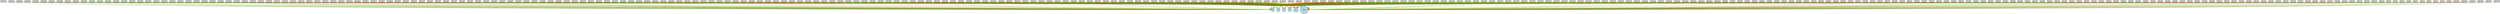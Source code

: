 digraph {
	node [fontsize=9 height=0.2 shape=circle width=0.2]
	tile_319 [fillcolor=lightgray shape=box style=filled]
	tile_318 [fillcolor=lightgray shape=box style=filled]
	tile_317 [fillcolor=lightgray shape=box style=filled]
	tile_316 [fillcolor=lightgray shape=box style=filled]
	tile_315 [fillcolor=lightgray shape=box style=filled]
	tile_314 [fillcolor=lightgray shape=box style=filled]
	tile_313 [fillcolor=lightgray shape=box style=filled]
	tile_312 [fillcolor=lightgray shape=box style=filled]
	tile_311 [fillcolor=lightgray shape=box style=filled]
	tile_310 [fillcolor=lightgray shape=box style=filled]
	tile_309 [fillcolor=lightgray shape=box style=filled]
	tile_308 [fillcolor=lightgray shape=box style=filled]
	tile_307 [fillcolor=lightgray shape=box style=filled]
	tile_306 [fillcolor=lightgray shape=box style=filled]
	tile_305 [fillcolor=lightgray shape=box style=filled]
	tile_304 [fillcolor=lightgray shape=box style=filled]
	tile_303 [fillcolor=lightgray shape=box style=filled]
	tile_302 [fillcolor=lightgray shape=box style=filled]
	tile_301 [fillcolor=lightgray shape=box style=filled]
	tile_300 [fillcolor=lightgray shape=box style=filled]
	tile_299 [fillcolor=lightgray shape=box style=filled]
	tile_298 [fillcolor=lightgray shape=box style=filled]
	tile_297 [fillcolor=lightgray shape=box style=filled]
	tile_296 [fillcolor=lightgray shape=box style=filled]
	tile_295 [fillcolor=lightgray shape=box style=filled]
	tile_294 [fillcolor=lightgray shape=box style=filled]
	tile_293 [fillcolor=lightgray shape=box style=filled]
	tile_292 [fillcolor=lightgray shape=box style=filled]
	tile_291 [fillcolor=lightgray shape=box style=filled]
	tile_290 [fillcolor=lightgray shape=box style=filled]
	tile_289 [fillcolor=lightgray shape=box style=filled]
	tile_288 [fillcolor=lightgray shape=box style=filled]
	tile_287 [fillcolor=lightgray shape=box style=filled]
	tile_286 [fillcolor=lightgray shape=box style=filled]
	tile_285 [fillcolor=lightgray shape=box style=filled]
	tile_284 [fillcolor=lightgray shape=box style=filled]
	tile_283 [fillcolor=lightgray shape=box style=filled]
	tile_282 [fillcolor=lightgray shape=box style=filled]
	tile_281 [fillcolor=lightgray shape=box style=filled]
	tile_280 [fillcolor=lightgray shape=box style=filled]
	tile_279 [fillcolor=lightgray shape=box style=filled]
	tile_278 [fillcolor=lightgray shape=box style=filled]
	tile_277 [fillcolor=lightgray shape=box style=filled]
	tile_276 [fillcolor=lightgray shape=box style=filled]
	tile_275 [fillcolor=lightgray shape=box style=filled]
	tile_274 [fillcolor=lightgray shape=box style=filled]
	tile_273 [fillcolor=lightgray shape=box style=filled]
	tile_272 [fillcolor=lightgray shape=box style=filled]
	tile_271 [fillcolor=lightgray shape=box style=filled]
	tile_270 [fillcolor=lightgray shape=box style=filled]
	tile_269 [fillcolor=lightgray shape=box style=filled]
	tile_268 [fillcolor=lightgray shape=box style=filled]
	tile_267 [fillcolor=lightgray shape=box style=filled]
	tile_266 [fillcolor=lightgray shape=box style=filled]
	tile_265 [fillcolor=lightgray shape=box style=filled]
	tile_264 [fillcolor=lightgray shape=box style=filled]
	tile_263 [fillcolor=lightgray shape=box style=filled]
	tile_262 [fillcolor=lightgray shape=box style=filled]
	tile_261 [fillcolor=lightgray shape=box style=filled]
	tile_260 [fillcolor=lightgray shape=box style=filled]
	tile_259 [fillcolor=lightgray shape=box style=filled]
	tile_258 [fillcolor=lightgray shape=box style=filled]
	tile_257 [fillcolor=lightgray shape=box style=filled]
	tile_256 [fillcolor=lightgray shape=box style=filled]
	tile_255 [fillcolor=lightgray shape=box style=filled]
	tile_254 [fillcolor=lightgray shape=box style=filled]
	tile_253 [fillcolor=lightgray shape=box style=filled]
	tile_252 [fillcolor=lightgray shape=box style=filled]
	tile_251 [fillcolor=lightgray shape=box style=filled]
	tile_250 [fillcolor=lightgray shape=box style=filled]
	tile_249 [fillcolor=lightgray shape=box style=filled]
	tile_248 [fillcolor=lightgray shape=box style=filled]
	tile_247 [fillcolor=lightgray shape=box style=filled]
	tile_246 [fillcolor=lightgray shape=box style=filled]
	tile_245 [fillcolor=lightgray shape=box style=filled]
	tile_244 [fillcolor=lightgray shape=box style=filled]
	tile_243 [fillcolor=lightgray shape=box style=filled]
	tile_242 [fillcolor=lightgray shape=box style=filled]
	tile_241 [fillcolor=lightgray shape=box style=filled]
	tile_240 [fillcolor=lightgray shape=box style=filled]
	tile_239 [fillcolor=lightgray shape=box style=filled]
	tile_238 [fillcolor=lightgray shape=box style=filled]
	tile_237 [fillcolor=lightgray shape=box style=filled]
	tile_236 [fillcolor=lightgray shape=box style=filled]
	tile_235 [fillcolor=lightgray shape=box style=filled]
	tile_234 [fillcolor=lightgray shape=box style=filled]
	tile_233 [fillcolor=lightgray shape=box style=filled]
	tile_232 [fillcolor=lightgray shape=box style=filled]
	tile_231 [fillcolor=lightgray shape=box style=filled]
	tile_230 [fillcolor=lightgray shape=box style=filled]
	tile_229 [fillcolor=lightgray shape=box style=filled]
	tile_228 [fillcolor=lightgray shape=box style=filled]
	tile_227 [fillcolor=lightgray shape=box style=filled]
	tile_226 [fillcolor=lightgray shape=box style=filled]
	tile_225 [fillcolor=lightgray shape=box style=filled]
	tile_224 [fillcolor=lightgray shape=box style=filled]
	tile_223 [fillcolor=lightgray shape=box style=filled]
	tile_222 [fillcolor=lightgray shape=box style=filled]
	tile_221 [fillcolor=lightgray shape=box style=filled]
	tile_220 [fillcolor=lightgray shape=box style=filled]
	tile_219 [fillcolor=lightgray shape=box style=filled]
	tile_218 [fillcolor=lightgray shape=box style=filled]
	tile_217 [fillcolor=lightgray shape=box style=filled]
	tile_216 [fillcolor=lightgray shape=box style=filled]
	tile_215 [fillcolor=lightgray shape=box style=filled]
	tile_214 [fillcolor=lightgray shape=box style=filled]
	tile_213 [fillcolor=lightgray shape=box style=filled]
	tile_212 [fillcolor=lightgray shape=box style=filled]
	tile_211 [fillcolor=lightgray shape=box style=filled]
	tile_210 [fillcolor=lightgray shape=box style=filled]
	tile_209 [fillcolor=lightgray shape=box style=filled]
	tile_208 [fillcolor=lightgray shape=box style=filled]
	tile_207 [fillcolor=lightgray shape=box style=filled]
	tile_206 [fillcolor=lightgray shape=box style=filled]
	tile_205 [fillcolor=lightgray shape=box style=filled]
	tile_204 [fillcolor=lightgray shape=box style=filled]
	tile_203 [fillcolor=lightgray shape=box style=filled]
	tile_202 [fillcolor=lightgray shape=box style=filled]
	tile_201 [fillcolor=lightgray shape=box style=filled]
	tile_200 [fillcolor=lightgray shape=box style=filled]
	tile_199 [fillcolor=lightgray shape=box style=filled]
	tile_198 [fillcolor=lightgray shape=box style=filled]
	tile_197 [fillcolor=lightgray shape=box style=filled]
	tile_196 [fillcolor=lightgray shape=box style=filled]
	tile_195 [fillcolor=lightgray shape=box style=filled]
	tile_194 [fillcolor=lightgray shape=box style=filled]
	tile_193 [fillcolor=lightgray shape=box style=filled]
	tile_192 [fillcolor=lightgray shape=box style=filled]
	tile_191 [fillcolor=lightgray shape=box style=filled]
	tile_190 [fillcolor=lightgray shape=box style=filled]
	tile_189 [fillcolor=lightgray shape=box style=filled]
	tile_188 [fillcolor=lightgray shape=box style=filled]
	tile_187 [fillcolor=lightgray shape=box style=filled]
	tile_186 [fillcolor=lightgray shape=box style=filled]
	tile_185 [fillcolor=lightgray shape=box style=filled]
	tile_184 [fillcolor=lightgray shape=box style=filled]
	tile_183 [fillcolor=lightgray shape=box style=filled]
	tile_182 [fillcolor=lightgray shape=box style=filled]
	tile_181 [fillcolor=lightgray shape=box style=filled]
	tile_180 [fillcolor=lightgray shape=box style=filled]
	tile_179 [fillcolor=lightgray shape=box style=filled]
	tile_178 [fillcolor=lightgray shape=box style=filled]
	tile_177 [fillcolor=lightgray shape=box style=filled]
	tile_176 [fillcolor=lightgray shape=box style=filled]
	tile_175 [fillcolor=lightgray shape=box style=filled]
	tile_174 [fillcolor=lightgray shape=box style=filled]
	tile_173 [fillcolor=lightgray shape=box style=filled]
	tile_172 [fillcolor=lightgray shape=box style=filled]
	tile_171 [fillcolor=lightgray shape=box style=filled]
	tile_170 [fillcolor=lightgray shape=box style=filled]
	tile_169 [fillcolor=lightgray shape=box style=filled]
	tile_168 [fillcolor=lightgray shape=box style=filled]
	tile_167 [fillcolor=lightgray shape=box style=filled]
	tile_166 [fillcolor=lightgray shape=box style=filled]
	tile_165 [fillcolor=lightgray shape=box style=filled]
	tile_164 [fillcolor=lightgray shape=box style=filled]
	tile_163 [fillcolor=lightgray shape=box style=filled]
	tile_162 [fillcolor=lightgray shape=box style=filled]
	tile_161 [fillcolor=lightgray shape=box style=filled]
	tile_160 [fillcolor=lightgray shape=box style=filled]
	tile_159 [fillcolor=lightgray shape=box style=filled]
	tile_158 [fillcolor=lightgray shape=box style=filled]
	tile_157 [fillcolor=lightgray shape=box style=filled]
	tile_156 [fillcolor=lightgray shape=box style=filled]
	tile_155 [fillcolor=lightgray shape=box style=filled]
	tile_154 [fillcolor=lightgray shape=box style=filled]
	tile_153 [fillcolor=lightgray shape=box style=filled]
	tile_152 [fillcolor=lightgray shape=box style=filled]
	tile_151 [fillcolor=lightgray shape=box style=filled]
	tile_150 [fillcolor=lightgray shape=box style=filled]
	tile_149 [fillcolor=lightgray shape=box style=filled]
	tile_148 [fillcolor=lightgray shape=box style=filled]
	tile_147 [fillcolor=lightgray shape=box style=filled]
	tile_146 [fillcolor=lightgray shape=box style=filled]
	tile_145 [fillcolor=lightgray shape=box style=filled]
	tile_144 [fillcolor=lightgray shape=box style=filled]
	tile_143 [fillcolor=lightgray shape=box style=filled]
	tile_142 [fillcolor=lightgray shape=box style=filled]
	tile_141 [fillcolor=lightgray shape=box style=filled]
	tile_140 [fillcolor=lightgray shape=box style=filled]
	tile_139 [fillcolor=lightgray shape=box style=filled]
	tile_138 [fillcolor=lightgray shape=box style=filled]
	tile_137 [fillcolor=lightgray shape=box style=filled]
	tile_136 [fillcolor=lightgray shape=box style=filled]
	tile_135 [fillcolor=lightgray shape=box style=filled]
	tile_134 [fillcolor=lightgray shape=box style=filled]
	tile_133 [fillcolor=lightgray shape=box style=filled]
	tile_132 [fillcolor=lightgray shape=box style=filled]
	tile_131 [fillcolor=lightgray shape=box style=filled]
	tile_130 [fillcolor=lightgray shape=box style=filled]
	tile_129 [fillcolor=lightgray shape=box style=filled]
	tile_128 [fillcolor=lightgray shape=box style=filled]
	tile_127 [fillcolor=lightgray shape=box style=filled]
	tile_126 [fillcolor=lightgray shape=box style=filled]
	tile_125 [fillcolor=lightgray shape=box style=filled]
	tile_124 [fillcolor=lightgray shape=box style=filled]
	tile_123 [fillcolor=lightgray shape=box style=filled]
	tile_122 [fillcolor=lightgray shape=box style=filled]
	tile_121 [fillcolor=lightgray shape=box style=filled]
	tile_120 [fillcolor=lightgray shape=box style=filled]
	tile_119 [fillcolor=lightgray shape=box style=filled]
	tile_118 [fillcolor=lightgray shape=box style=filled]
	tile_117 [fillcolor=lightgray shape=box style=filled]
	tile_116 [fillcolor=lightgray shape=box style=filled]
	tile_115 [fillcolor=lightgray shape=box style=filled]
	tile_114 [fillcolor=lightgray shape=box style=filled]
	tile_113 [fillcolor=lightgray shape=box style=filled]
	tile_112 [fillcolor=lightgray shape=box style=filled]
	tile_111 [fillcolor=lightgray shape=box style=filled]
	tile_110 [fillcolor=lightgray shape=box style=filled]
	tile_109 [fillcolor=lightgray shape=box style=filled]
	tile_108 [fillcolor=lightgray shape=box style=filled]
	tile_107 [fillcolor=lightgray shape=box style=filled]
	tile_106 [fillcolor=lightgray shape=box style=filled]
	tile_105 [fillcolor=lightgray shape=box style=filled]
	tile_104 [fillcolor=lightgray shape=box style=filled]
	tile_103 [fillcolor=lightgray shape=box style=filled]
	tile_102 [fillcolor=lightgray shape=box style=filled]
	tile_101 [fillcolor=lightgray shape=box style=filled]
	tile_100 [fillcolor=lightgray shape=box style=filled]
	tile_99 [fillcolor=lightgray shape=box style=filled]
	tile_98 [fillcolor=lightgray shape=box style=filled]
	tile_97 [fillcolor=lightgray shape=box style=filled]
	tile_96 [fillcolor=lightgray shape=box style=filled]
	tile_95 [fillcolor=lightgray shape=box style=filled]
	tile_94 [fillcolor=lightgray shape=box style=filled]
	tile_93 [fillcolor=lightgray shape=box style=filled]
	tile_92 [fillcolor=lightgray shape=box style=filled]
	tile_91 [fillcolor=lightgray shape=box style=filled]
	tile_90 [fillcolor=lightgray shape=box style=filled]
	tile_89 [fillcolor=lightgray shape=box style=filled]
	tile_88 [fillcolor=lightgray shape=box style=filled]
	tile_87 [fillcolor=lightgray shape=box style=filled]
	tile_86 [fillcolor=lightgray shape=box style=filled]
	tile_85 [fillcolor=lightgray shape=box style=filled]
	tile_84 [fillcolor=lightgray shape=box style=filled]
	tile_83 [fillcolor=lightgray shape=box style=filled]
	tile_82 [fillcolor=lightgray shape=box style=filled]
	tile_81 [fillcolor=lightgray shape=box style=filled]
	tile_80 [fillcolor=lightgray shape=box style=filled]
	tile_79 [fillcolor=lightgray shape=box style=filled]
	tile_78 [fillcolor=lightgray shape=box style=filled]
	tile_77 [fillcolor=lightgray shape=box style=filled]
	tile_76 [fillcolor=lightgray shape=box style=filled]
	tile_75 [fillcolor=lightgray shape=box style=filled]
	tile_74 [fillcolor=lightgray shape=box style=filled]
	tile_73 [fillcolor=lightgray shape=box style=filled]
	tile_72 [fillcolor=lightgray shape=box style=filled]
	tile_71 [fillcolor=lightgray shape=box style=filled]
	tile_70 [fillcolor=lightgray shape=box style=filled]
	tile_69 [fillcolor=lightgray shape=box style=filled]
	tile_68 [fillcolor=lightgray shape=box style=filled]
	tile_67 [fillcolor=lightgray shape=box style=filled]
	tile_66 [fillcolor=lightgray shape=box style=filled]
	tile_65 [fillcolor=lightgray shape=box style=filled]
	tile_64 [fillcolor=lightgray shape=box style=filled]
	tile_63 [fillcolor=lightgray shape=box style=filled]
	tile_62 [fillcolor=lightgray shape=box style=filled]
	tile_61 [fillcolor=lightgray shape=box style=filled]
	tile_60 [fillcolor=lightgray shape=box style=filled]
	tile_59 [fillcolor=lightgray shape=box style=filled]
	tile_58 [fillcolor=lightgray shape=box style=filled]
	tile_57 [fillcolor=lightgray shape=box style=filled]
	tile_56 [fillcolor=lightgray shape=box style=filled]
	tile_55 [fillcolor=lightgray shape=box style=filled]
	tile_54 [fillcolor=lightgray shape=box style=filled]
	tile_53 [fillcolor=lightgray shape=box style=filled]
	tile_52 [fillcolor=lightgray shape=box style=filled]
	tile_51 [fillcolor=lightgray shape=box style=filled]
	tile_50 [fillcolor=lightgray shape=box style=filled]
	tile_49 [fillcolor=lightgray shape=box style=filled]
	tile_48 [fillcolor=lightgray shape=box style=filled]
	tile_47 [fillcolor=lightgray shape=box style=filled]
	tile_46 [fillcolor=lightgray shape=box style=filled]
	tile_45 [fillcolor=lightgray shape=box style=filled]
	tile_44 [fillcolor=lightgray shape=box style=filled]
	tile_43 [fillcolor=lightgray shape=box style=filled]
	tile_42 [fillcolor=lightgray shape=box style=filled]
	tile_41 [fillcolor=lightgray shape=box style=filled]
	tile_40 [fillcolor=lightgray shape=box style=filled]
	tile_39 [fillcolor=lightgray shape=box style=filled]
	tile_38 [fillcolor=lightgray shape=box style=filled]
	tile_37 [fillcolor=lightgray shape=box style=filled]
	tile_36 [fillcolor=lightgray shape=box style=filled]
	tile_35 [fillcolor=lightgray shape=box style=filled]
	tile_34 [fillcolor=lightgray shape=box style=filled]
	tile_33 [fillcolor=lightgray shape=box style=filled]
	tile_32 [fillcolor=lightgray shape=box style=filled]
	tile_31 [fillcolor=lightgray shape=box style=filled]
	tile_30 [fillcolor=lightgray shape=box style=filled]
	tile_29 [fillcolor=lightgray shape=box style=filled]
	tile_28 [fillcolor=lightgray shape=box style=filled]
	tile_27 [fillcolor=lightgray shape=box style=filled]
	tile_26 [fillcolor=lightgray shape=box style=filled]
	tile_25 [fillcolor=lightgray shape=box style=filled]
	tile_24 [fillcolor=lightgray shape=box style=filled]
	tile_23 [fillcolor=lightgray shape=box style=filled]
	tile_22 [fillcolor=lightgray shape=box style=filled]
	tile_21 [fillcolor=lightgray shape=box style=filled]
	tile_20 [fillcolor=lightgray shape=box style=filled]
	tile_19 [fillcolor=lightgray shape=box style=filled]
	tile_18 [fillcolor=lightgray shape=box style=filled]
	tile_17 [fillcolor=lightgray shape=box style=filled]
	tile_16 [fillcolor=lightgray shape=box style=filled]
	tile_15 [fillcolor=lightgray shape=box style=filled]
	tile_14 [fillcolor=lightgray shape=box style=filled]
	tile_13 [fillcolor=lightgray shape=box style=filled]
	tile_12 [fillcolor=lightgray shape=box style=filled]
	tile_11 [fillcolor=lightgray shape=box style=filled]
	tile_10 [fillcolor=lightgray shape=box style=filled]
	tile_9 [fillcolor=lightgray shape=box style=filled]
	tile_8 [fillcolor=lightgray shape=box style=filled]
	tile_7 [fillcolor=lightgray shape=box style=filled]
	tile_6 [fillcolor=lightgray shape=box style=filled]
	tile_5 [fillcolor=lightgray shape=box style=filled]
	tile_4 [fillcolor=lightgray shape=box style=filled]
	tile_3 [fillcolor=lightgray shape=box style=filled]
	tile_2 [fillcolor=lightgray shape=box style=filled]
	tile_1 [fillcolor=lightgray shape=box style=filled]
	tile_0 [fillcolor=lightgray shape=box style=filled]
	A [fillcolor=lightblue style=filled]
	B [fillcolor=lightblue style=filled]
	X [fillcolor=lightblue style=filled]
	Y [fillcolor=lightblue style=filled]
	UP [fillcolor=lightblue style=filled]
	DOWN [fillcolor=lightblue style=filled]
	tile_319 -> A [color=green penwidth=0.6650675434358154 style=solid]
	tile_319 -> B [color=green penwidth=0.1678099626346422 style=solid]
	tile_319 -> X [color=red penwidth=0.13033132573884165 style=solid]
	tile_319 -> Y [color=green penwidth=0.4168189351442142 style=solid]
	tile_319 -> UP [color=red penwidth=0.1141624979100032 style=solid]
	tile_319 -> DOWN [color=green penwidth=0.21914593343074584 style=solid]
	tile_318 -> A [color=green penwidth=0.386937436879093 style=solid]
	tile_318 -> B [color=red penwidth=0.45918559731300745 style=solid]
	tile_318 -> X [color=green penwidth=0.16070868907885177 style=solid]
	tile_318 -> Y [color=red penwidth=0.5039323870249452 style=solid]
	tile_318 -> UP [color=red penwidth=0.4398095091260277 style=solid]
	tile_318 -> DOWN [color=green penwidth=0.17274778185063697 style=solid]
	tile_317 -> A [color=green penwidth=0.458202513534816 style=solid]
	tile_317 -> B [color=red penwidth=0.1270976274070747 style=solid]
	tile_317 -> X [color=green penwidth=0.1624157656706458 style=solid]
	tile_317 -> Y [color=red penwidth=0.3583689876545184 style=solid]
	tile_317 -> UP [color=red penwidth=0.30852033089368913 style=solid]
	tile_317 -> DOWN [color=red penwidth=0.2969067776484541 style=solid]
	tile_316 -> A [color=green penwidth=0.4425649903676956 style=solid]
	tile_316 -> B [color=green penwidth=0.24502212465918058 style=solid]
	tile_316 -> X [color=green penwidth=0.2031694019308296 style=solid]
	tile_316 -> Y [color=red penwidth=0.2562636822829416 style=solid]
	tile_316 -> UP [color=red penwidth=0.19056050462208604 style=solid]
	tile_316 -> DOWN [color=red penwidth=0.21070764903161057 style=solid]
	tile_315 -> A [color=green penwidth=0.1713621479665498 style=solid]
	tile_315 -> B [color=green penwidth=0.2608819996300036 style=solid]
	tile_315 -> X [color=red penwidth=0.14590764002046608 style=solid]
	tile_315 -> Y [color=green penwidth=0.10393653040085125 style=solid]
	tile_315 -> UP [color=green penwidth=0.14167841797103647 style=solid]
	tile_315 -> DOWN [color=green penwidth=0.34159988981508255 style=solid]
	tile_314 -> A [color=green penwidth=0.2569826626277414 style=solid]
	tile_314 -> B [color=red penwidth=0.25272177430820497 style=solid]
	tile_314 -> X [color=green penwidth=0.2050809271492403 style=solid]
	tile_314 -> Y [color=red penwidth=0.3105799305796004 style=solid]
	tile_314 -> UP [color=red penwidth=0.11016966444652256 style=solid]
	tile_314 -> DOWN [color=green penwidth=0.3030554280748702 style=solid]
	tile_313 -> A [color=green penwidth=0.1593148019179855 style=solid]
	tile_313 -> B [color=green penwidth=0.17820295267511904 style=solid]
	tile_313 -> X [color=green penwidth=0.4057735248113886 style=solid]
	tile_313 -> Y [color=red penwidth=0.22310049078023708 style=solid]
	tile_313 -> UP [color=red penwidth=0.4808676127492769 style=solid]
	tile_313 -> DOWN [color=green penwidth=0.16569763316886454 style=solid]
	tile_312 -> A [color=red penwidth=0.12773270702157236 style=solid]
	tile_312 -> B [color=red penwidth=0.33089349857748895 style=solid]
	tile_312 -> X [color=green penwidth=0.13439660603983875 style=solid]
	tile_312 -> Y [color=red penwidth=0.22609802247020228 style=solid]
	tile_312 -> UP [color=red penwidth=0.12968408502512774 style=solid]
	tile_312 -> DOWN [color=red penwidth=0.1041152422919118 style=solid]
	tile_311 -> A [color=green penwidth=0.2676054059353643 style=solid]
	tile_311 -> B [color=green penwidth=0.2227421319104913 style=solid]
	tile_311 -> X [color=red penwidth=0.11312744596793102 style=solid]
	tile_311 -> Y [color=green penwidth=0.17196216889040303 style=solid]
	tile_311 -> UP [color=red penwidth=0.3367489621297993 style=solid]
	tile_311 -> DOWN [color=green penwidth=0.2430484355143315 style=solid]
	tile_310 -> A [color=red penwidth=0.23647212036413268 style=solid]
	tile_310 -> B [color=red penwidth=0.13762418126773573 style=solid]
	tile_310 -> X [color=red penwidth=0.3083447125801184 style=solid]
	tile_310 -> Y [color=green penwidth=0.3229327590855382 style=solid]
	tile_310 -> UP [color=red penwidth=0.27147714479745033 style=solid]
	tile_310 -> DOWN [color=green penwidth=0.27558203800265746 style=solid]
	tile_309 -> A [color=red penwidth=0.2656994577948194 style=solid]
	tile_309 -> B [color=green penwidth=0.3912808226548562 style=solid]
	tile_309 -> X [color=red penwidth=0.24271438314432425 style=solid]
	tile_309 -> Y [color=red penwidth=0.31618197849164853 style=solid]
	tile_309 -> UP [color=red penwidth=0.3012997002040011 style=solid]
	tile_309 -> DOWN [color=green penwidth=0.11086915740347633 style=solid]
	tile_308 -> A [color=red penwidth=0.2679406398025391 style=solid]
	tile_308 -> B [color=green penwidth=0.2743695571752477 style=solid]
	tile_308 -> X [color=green penwidth=0.3397611519612023 style=solid]
	tile_308 -> Y [color=red penwidth=0.1226336390555714 style=solid]
	tile_308 -> UP [color=red penwidth=0.12903314347536937 style=solid]
	tile_308 -> DOWN [color=green penwidth=0.33315089293536704 style=solid]
	tile_307 -> A [color=green penwidth=0.26447043010477744 style=solid]
	tile_307 -> B [color=red penwidth=0.37043140158814236 style=solid]
	tile_307 -> X [color=red penwidth=0.30957516996816836 style=solid]
	tile_307 -> Y [color=red penwidth=0.19667369165579013 style=solid]
	tile_307 -> UP [color=red penwidth=0.2650680827815448 style=solid]
	tile_307 -> DOWN [color=green penwidth=0.16306787376074414 style=solid]
	tile_306 -> A [color=green penwidth=0.1029469777869654 style=solid]
	tile_306 -> B [color=green penwidth=0.2348350667093853 style=solid]
	tile_306 -> X [color=green penwidth=0.22759224947750142 style=solid]
	tile_306 -> Y [color=red penwidth=0.41741355548232684 style=solid]
	tile_306 -> UP [color=green penwidth=0.26582709558080675 style=solid]
	tile_306 -> DOWN [color=red penwidth=0.4282628693959165 style=solid]
	tile_305 -> A [color=red penwidth=0.11839170048631736 style=solid]
	tile_305 -> B [color=green penwidth=0.2847469535302056 style=solid]
	tile_305 -> X [color=green penwidth=0.10913241154658496 style=solid]
	tile_305 -> Y [color=green penwidth=0.15583797936724342 style=solid]
	tile_305 -> UP [color=green penwidth=0.17997100489391982 style=solid]
	tile_305 -> DOWN [color=green penwidth=0.34785648701159927 style=solid]
	tile_304 -> A [color=green penwidth=0.18629748581425515 style=solid]
	tile_304 -> B [color=green penwidth=0.17412185913995085 style=solid]
	tile_304 -> X [color=red penwidth=0.14328229818937083 style=solid]
	tile_304 -> Y [color=red penwidth=0.2541157269214648 style=solid]
	tile_304 -> UP [color=green penwidth=0.3331636808845027 style=solid]
	tile_304 -> DOWN [color=green penwidth=0.38668442482825904 style=solid]
	tile_303 -> A [color=green penwidth=0.2947531595676043 style=solid]
	tile_303 -> B [color=green penwidth=0.28873482359005687 style=solid]
	tile_303 -> X [color=green penwidth=0.6384408870131699 style=solid]
	tile_303 -> Y [color=green penwidth=0.14365418178189251 style=solid]
	tile_303 -> UP [color=red penwidth=0.15749111347437011 style=solid]
	tile_303 -> DOWN [color=red penwidth=0.22604579263849892 style=solid]
	tile_302 -> A [color=green penwidth=0.6765894034443583 style=solid]
	tile_302 -> B [color=red penwidth=0.34047897501694524 style=solid]
	tile_302 -> X [color=green penwidth=0.1978410297779934 style=solid]
	tile_302 -> Y [color=green penwidth=0.402097147282222 style=solid]
	tile_302 -> UP [color=green penwidth=0.4193687174002323 style=solid]
	tile_302 -> DOWN [color=red penwidth=0.17813414414544593 style=solid]
	tile_301 -> A [color=green penwidth=0.1480400993999808 style=solid]
	tile_301 -> B [color=red penwidth=0.16774137562025626 style=solid]
	tile_301 -> X [color=red penwidth=0.4465861451549691 style=solid]
	tile_301 -> Y [color=green penwidth=0.3738532158058886 style=solid]
	tile_301 -> UP [color=red penwidth=0.4370710236833151 style=solid]
	tile_301 -> DOWN [color=red penwidth=0.24850273611763116 style=solid]
	tile_300 -> A [color=red penwidth=0.4288206910189527 style=solid]
	tile_300 -> B [color=green penwidth=0.1182723007292302 style=solid]
	tile_300 -> X [color=green penwidth=0.11081074292272064 style=solid]
	tile_300 -> Y [color=red penwidth=0.1496936054119647 style=solid]
	tile_300 -> UP [color=green penwidth=0.26606069204777727 style=solid]
	tile_300 -> DOWN [color=green penwidth=0.3002985068160951 style=solid]
	tile_299 -> A [color=green penwidth=0.717121491182299 style=solid]
	tile_299 -> B [color=green penwidth=0.18270408520985282 style=solid]
	tile_299 -> X [color=green penwidth=0.34727970246517265 style=solid]
	tile_299 -> Y [color=green penwidth=0.23664021689420528 style=solid]
	tile_299 -> UP [color=red penwidth=0.16879088827585442 style=solid]
	tile_299 -> DOWN [color=green penwidth=0.1839218734110674 style=solid]
	tile_298 -> A [color=green penwidth=0.33936557340918805 style=solid]
	tile_298 -> B [color=red penwidth=0.13357654307733927 style=solid]
	tile_298 -> X [color=red penwidth=0.10221394206209646 style=solid]
	tile_298 -> Y [color=red penwidth=0.3327654907138079 style=solid]
	tile_298 -> UP [color=red penwidth=0.45128473885321085 style=solid]
	tile_298 -> DOWN [color=red penwidth=0.3363051575931285 style=solid]
	tile_297 -> A [color=green penwidth=0.10309989067527425 style=solid]
	tile_297 -> B [color=green penwidth=0.19639144319033985 style=solid]
	tile_297 -> X [color=red penwidth=0.11499138230504267 style=solid]
	tile_297 -> Y [color=red penwidth=0.16629642930848104 style=solid]
	tile_297 -> UP [color=green penwidth=0.10540716797785754 style=solid]
	tile_297 -> DOWN [color=red penwidth=0.17394865843975427 style=solid]
	tile_296 -> A [color=red penwidth=0.2622818416894771 style=solid]
	tile_296 -> B [color=red penwidth=0.1292141456504725 style=solid]
	tile_296 -> X [color=green penwidth=0.22134504199102162 style=solid]
	tile_296 -> Y [color=green penwidth=0.7652377611017743 style=solid]
	tile_296 -> UP [color=green penwidth=0.10843509223777069 style=solid]
	tile_296 -> DOWN [color=green penwidth=0.15960095542232006 style=solid]
	tile_295 -> A [color=green penwidth=0.1780708451568136 style=solid]
	tile_295 -> B [color=green penwidth=0.23431253960426943 style=solid]
	tile_295 -> X [color=green penwidth=0.11809109717076577 style=solid]
	tile_295 -> Y [color=green penwidth=0.14965756250251525 style=solid]
	tile_295 -> UP [color=green penwidth=0.23579126036729367 style=solid]
	tile_295 -> DOWN [color=red penwidth=0.15888286805919682 style=solid]
	tile_294 -> A [color=red penwidth=0.3076626905530101 style=solid]
	tile_294 -> B [color=green penwidth=0.10665639222357459 style=solid]
	tile_294 -> X [color=red penwidth=0.46750290433721 style=solid]
	tile_294 -> Y [color=green penwidth=0.24241319710369616 style=solid]
	tile_294 -> UP [color=green penwidth=0.15115217403061443 style=solid]
	tile_294 -> DOWN [color=green penwidth=0.5081032912557701 style=solid]
	tile_293 -> A [color=green penwidth=0.1957939666386933 style=solid]
	tile_293 -> B [color=green penwidth=0.30035628216195287 style=solid]
	tile_293 -> X [color=red penwidth=0.5084786398203682 style=solid]
	tile_293 -> Y [color=green penwidth=0.2978074056080158 style=solid]
	tile_293 -> UP [color=red penwidth=0.12167731264060862 style=solid]
	tile_293 -> DOWN [color=red penwidth=0.11859390706547207 style=solid]
	tile_292 -> A [color=red penwidth=0.360078314561589 style=solid]
	tile_292 -> B [color=green penwidth=0.13904982488227408 style=solid]
	tile_292 -> X [color=green penwidth=0.43716112598953827 style=solid]
	tile_292 -> Y [color=red penwidth=0.19137586141190965 style=solid]
	tile_292 -> UP [color=green penwidth=0.11187375654870636 style=solid]
	tile_292 -> DOWN [color=green penwidth=0.28246622253384135 style=solid]
	tile_291 -> A [color=green penwidth=0.16345952205848618 style=solid]
	tile_291 -> B [color=green penwidth=0.14577927335970825 style=solid]
	tile_291 -> X [color=green penwidth=0.213921114998047 style=solid]
	tile_291 -> Y [color=red penwidth=0.2745605516800993 style=solid]
	tile_291 -> UP [color=green penwidth=0.37374649581689423 style=solid]
	tile_291 -> DOWN [color=red penwidth=0.11274260996012528 style=solid]
	tile_290 -> A [color=green penwidth=0.1387081197952374 style=solid]
	tile_290 -> B [color=red penwidth=0.3667771625491394 style=solid]
	tile_290 -> X [color=red penwidth=0.24339741584688662 style=solid]
	tile_290 -> Y [color=green penwidth=0.30737357402705 style=solid]
	tile_290 -> UP [color=green penwidth=0.49469653295107663 style=solid]
	tile_290 -> DOWN [color=red penwidth=0.3064477622461644 style=solid]
	tile_289 -> A [color=green penwidth=0.2108372668900274 style=solid]
	tile_289 -> B [color=green penwidth=0.3563164179361682 style=solid]
	tile_289 -> X [color=green penwidth=0.28521058149071765 style=solid]
	tile_289 -> Y [color=green penwidth=0.17948018124896406 style=solid]
	tile_289 -> UP [color=red penwidth=0.25522197788297707 style=solid]
	tile_289 -> DOWN [color=red penwidth=0.28194375517253023 style=solid]
	tile_288 -> A [color=green penwidth=0.1958909070701885 style=solid]
	tile_288 -> B [color=green penwidth=0.33716347296966975 style=solid]
	tile_288 -> X [color=red penwidth=0.4903932163203639 style=solid]
	tile_288 -> Y [color=red penwidth=0.5663391594079629 style=solid]
	tile_288 -> UP [color=green penwidth=0.20898373248132265 style=solid]
	tile_288 -> DOWN [color=green penwidth=0.4412314647149844 style=solid]
	tile_287 -> A [color=red penwidth=0.12873383195239294 style=solid]
	tile_287 -> B [color=green penwidth=0.11148557486523168 style=solid]
	tile_287 -> X [color=red penwidth=0.38466426297393064 style=solid]
	tile_287 -> Y [color=red penwidth=0.36294953569866895 style=solid]
	tile_287 -> UP [color=green penwidth=0.3027479851302518 style=solid]
	tile_287 -> DOWN [color=red penwidth=0.20884451010189964 style=solid]
	tile_286 -> A [color=green penwidth=0.23645662197895786 style=solid]
	tile_286 -> B [color=red penwidth=0.45633116410992625 style=solid]
	tile_286 -> X [color=green penwidth=0.1591632069718359 style=solid]
	tile_286 -> Y [color=green penwidth=0.28216204699747083 style=solid]
	tile_286 -> UP [color=green penwidth=0.2251310969423252 style=solid]
	tile_286 -> DOWN [color=green penwidth=0.13300958193764523 style=solid]
	tile_285 -> A [color=green penwidth=0.5324913413029421 style=solid]
	tile_285 -> B [color=red penwidth=0.11641221841676946 style=solid]
	tile_285 -> X [color=green penwidth=0.47436287204137007 style=solid]
	tile_285 -> Y [color=green penwidth=0.31714515648677943 style=solid]
	tile_285 -> UP [color=red penwidth=0.23442789332654443 style=solid]
	tile_285 -> DOWN [color=green penwidth=0.11508663315745483 style=solid]
	tile_284 -> A [color=red penwidth=0.20100033911802462 style=solid]
	tile_284 -> B [color=green penwidth=0.17169477069538042 style=solid]
	tile_284 -> X [color=green penwidth=0.1596018464753713 style=solid]
	tile_284 -> Y [color=red penwidth=0.2964608940667963 style=solid]
	tile_284 -> UP [color=red penwidth=0.4638804811569165 style=solid]
	tile_284 -> DOWN [color=red penwidth=0.11026990266342164 style=solid]
	tile_283 -> A [color=green penwidth=0.18337381380202308 style=solid]
	tile_283 -> B [color=red penwidth=0.34611524701132323 style=solid]
	tile_283 -> X [color=red penwidth=0.17196551528936938 style=solid]
	tile_283 -> Y [color=green penwidth=0.1785442290450222 style=solid]
	tile_283 -> UP [color=red penwidth=0.1838647267506744 style=solid]
	tile_283 -> DOWN [color=red penwidth=0.5716138864838444 style=solid]
	tile_282 -> A [color=red penwidth=0.5900794826332504 style=solid]
	tile_282 -> B [color=red penwidth=0.39161862153257465 style=solid]
	tile_282 -> X [color=green penwidth=0.15925346447717809 style=solid]
	tile_282 -> Y [color=green penwidth=0.17453694109080325 style=solid]
	tile_282 -> UP [color=green penwidth=0.19303821838500437 style=solid]
	tile_282 -> DOWN [color=red penwidth=0.4075835879047046 style=solid]
	tile_281 -> A [color=red penwidth=0.4370532277240917 style=solid]
	tile_281 -> B [color=red penwidth=0.25446549739408575 style=solid]
	tile_281 -> X [color=red penwidth=0.27248371981538416 style=solid]
	tile_281 -> Y [color=green penwidth=0.1541104363923068 style=solid]
	tile_281 -> UP [color=green penwidth=0.150721514910922 style=solid]
	tile_281 -> DOWN [color=red penwidth=0.19129040531482572 style=solid]
	tile_280 -> A [color=green penwidth=0.3644879593390976 style=solid]
	tile_280 -> B [color=red penwidth=0.24506386219011286 style=solid]
	tile_280 -> X [color=green penwidth=0.17406876576653796 style=solid]
	tile_280 -> Y [color=red penwidth=0.3421109602466286 style=solid]
	tile_280 -> UP [color=green penwidth=0.2411958694028405 style=solid]
	tile_280 -> DOWN [color=green penwidth=0.14150949203824942 style=solid]
	tile_279 -> A [color=red penwidth=0.15367666191236382 style=solid]
	tile_279 -> B [color=red penwidth=0.2214973796682735 style=solid]
	tile_279 -> X [color=green penwidth=0.2165739173938604 style=solid]
	tile_279 -> Y [color=green penwidth=0.13699375995449403 style=solid]
	tile_279 -> UP [color=red penwidth=0.21802725094028078 style=solid]
	tile_279 -> DOWN [color=red penwidth=0.21595548901781098 style=solid]
	tile_278 -> A [color=red penwidth=0.37246780926454703 style=solid]
	tile_278 -> B [color=red penwidth=0.19673702603434556 style=solid]
	tile_278 -> X [color=green penwidth=0.1442586086047481 style=solid]
	tile_278 -> Y [color=green penwidth=0.18604755913271448 style=solid]
	tile_278 -> UP [color=red penwidth=0.43684996893224004 style=solid]
	tile_278 -> DOWN [color=green penwidth=0.2650724268266753 style=solid]
	tile_277 -> A [color=green penwidth=0.1422819802583552 style=solid]
	tile_277 -> B [color=red penwidth=0.10649877927025961 style=solid]
	tile_277 -> X [color=red penwidth=0.43784377980366396 style=solid]
	tile_277 -> Y [color=green penwidth=0.14890154913154297 style=solid]
	tile_277 -> UP [color=red penwidth=0.24491501631327792 style=solid]
	tile_277 -> DOWN [color=red penwidth=0.22039179376684573 style=solid]
	tile_276 -> A [color=red penwidth=0.16709310948774836 style=solid]
	tile_276 -> B [color=green penwidth=0.29591188468830204 style=solid]
	tile_276 -> X [color=red penwidth=0.25687589458140975 style=solid]
	tile_276 -> Y [color=red penwidth=0.3818766653208585 style=solid]
	tile_276 -> UP [color=green penwidth=0.12531580199260967 style=solid]
	tile_276 -> DOWN [color=red penwidth=0.5201707540864706 style=solid]
	tile_275 -> A [color=green penwidth=0.2373959448377016 style=solid]
	tile_275 -> B [color=red penwidth=0.13746120738016526 style=solid]
	tile_275 -> X [color=red penwidth=0.12022961157284069 style=solid]
	tile_275 -> Y [color=red penwidth=0.526862053475601 style=solid]
	tile_275 -> UP [color=green penwidth=0.3835169965981655 style=solid]
	tile_275 -> DOWN [color=red penwidth=0.3134707720901107 style=solid]
	tile_274 -> A [color=red penwidth=0.1452991984051487 style=solid]
	tile_274 -> B [color=green penwidth=0.2055683947647825 style=solid]
	tile_274 -> X [color=red penwidth=0.24594483252366114 style=solid]
	tile_274 -> Y [color=red penwidth=0.19125054616314047 style=solid]
	tile_274 -> UP [color=green penwidth=0.3084060152463759 style=solid]
	tile_274 -> DOWN [color=red penwidth=0.15732312445364563 style=solid]
	tile_273 -> A [color=red penwidth=0.1649078058475867 style=solid]
	tile_273 -> B [color=red penwidth=0.245141223977608 style=solid]
	tile_273 -> X [color=red penwidth=0.12903135270731694 style=solid]
	tile_273 -> Y [color=red penwidth=0.2760101229105739 style=solid]
	tile_273 -> UP [color=green penwidth=0.5240172379312446 style=solid]
	tile_273 -> DOWN [color=green penwidth=0.15219734274272367 style=solid]
	tile_272 -> A [color=green penwidth=0.19530415540481882 style=solid]
	tile_272 -> B [color=red penwidth=0.23022616238937152 style=solid]
	tile_272 -> X [color=green penwidth=0.15945836967837762 style=solid]
	tile_272 -> Y [color=red penwidth=0.2949341174634826 style=solid]
	tile_272 -> UP [color=red penwidth=0.37451834520449134 style=solid]
	tile_272 -> DOWN [color=green penwidth=0.11608396631168115 style=solid]
	tile_271 -> A [color=green penwidth=0.3075789934259452 style=solid]
	tile_271 -> B [color=red penwidth=0.11034267112793035 style=solid]
	tile_271 -> X [color=red penwidth=0.1297119633265561 style=solid]
	tile_271 -> Y [color=red penwidth=0.44927255749022177 style=solid]
	tile_271 -> UP [color=green penwidth=0.11627575838381395 style=solid]
	tile_271 -> DOWN [color=red penwidth=0.2715018495112902 style=solid]
	tile_270 -> A [color=red penwidth=0.5140626056005203 style=solid]
	tile_270 -> B [color=red penwidth=0.23852980206089028 style=solid]
	tile_270 -> X [color=red penwidth=0.1807793256295778 style=solid]
	tile_270 -> Y [color=red penwidth=0.17593267381817984 style=solid]
	tile_270 -> UP [color=red penwidth=0.12482322712080994 style=solid]
	tile_270 -> DOWN [color=red penwidth=0.375938241001877 style=solid]
	tile_269 -> A [color=green penwidth=0.1852344567890627 style=solid]
	tile_269 -> B [color=green penwidth=0.3065137802741096 style=solid]
	tile_269 -> X [color=red penwidth=0.16389520140928143 style=solid]
	tile_269 -> Y [color=red penwidth=0.4591402596608408 style=solid]
	tile_269 -> UP [color=green penwidth=0.43295793214512235 style=solid]
	tile_269 -> DOWN [color=green penwidth=0.2898511269623732 style=solid]
	tile_268 -> A [color=green penwidth=0.18831400740097348 style=solid]
	tile_268 -> B [color=green penwidth=0.10160452809038145 style=solid]
	tile_268 -> X [color=red penwidth=0.45740966846416775 style=solid]
	tile_268 -> Y [color=red penwidth=0.35074727072011425 style=solid]
	tile_268 -> UP [color=green penwidth=0.12581329938419955 style=solid]
	tile_268 -> DOWN [color=red penwidth=0.37598467144805015 style=solid]
	tile_267 -> A [color=green penwidth=0.12581935265714153 style=solid]
	tile_267 -> B [color=red penwidth=0.28578920365630467 style=solid]
	tile_267 -> X [color=red penwidth=0.21562229933396826 style=solid]
	tile_267 -> Y [color=red penwidth=0.3301684724172006 style=solid]
	tile_267 -> UP [color=red penwidth=0.1845917884781033 style=solid]
	tile_267 -> DOWN [color=red penwidth=0.241369931011573 style=solid]
	tile_266 -> A [color=red penwidth=0.3667349735415675 style=solid]
	tile_266 -> B [color=red penwidth=0.1967690432958039 style=solid]
	tile_266 -> X [color=green penwidth=0.4627485410752845 style=solid]
	tile_266 -> Y [color=green penwidth=0.476468757321018 style=solid]
	tile_266 -> UP [color=red penwidth=0.25667459628271727 style=solid]
	tile_266 -> DOWN [color=green penwidth=0.1868089006428536 style=solid]
	tile_265 -> A [color=red penwidth=0.1553349039512746 style=solid]
	tile_265 -> B [color=red penwidth=0.16353587238998396 style=solid]
	tile_265 -> X [color=red penwidth=0.23190542240405695 style=solid]
	tile_265 -> Y [color=green penwidth=0.18480524258401915 style=solid]
	tile_265 -> UP [color=green penwidth=0.1970032062684019 style=solid]
	tile_265 -> DOWN [color=green penwidth=0.1329190457974849 style=solid]
	tile_264 -> A [color=red penwidth=0.2755580071436388 style=solid]
	tile_264 -> B [color=green penwidth=0.36518589043462013 style=solid]
	tile_264 -> X [color=red penwidth=0.23961953992679816 style=solid]
	tile_264 -> Y [color=red penwidth=0.132903421346889 style=solid]
	tile_264 -> UP [color=green penwidth=0.34287323324243946 style=solid]
	tile_264 -> DOWN [color=green penwidth=0.339804238745562 style=solid]
	tile_263 -> A [color=green penwidth=0.31080827890100104 style=solid]
	tile_263 -> B [color=red penwidth=0.3326311913639722 style=solid]
	tile_263 -> X [color=green penwidth=0.31719965749662193 style=solid]
	tile_263 -> Y [color=red penwidth=0.4029168171204057 style=solid]
	tile_263 -> UP [color=green penwidth=0.19196181089291564 style=solid]
	tile_263 -> DOWN [color=green penwidth=0.3310785554974228 style=solid]
	tile_262 -> A [color=green penwidth=0.1964712010097775 style=solid]
	tile_262 -> B [color=red penwidth=0.23168425051635408 style=solid]
	tile_262 -> X [color=red penwidth=0.21484516320346325 style=solid]
	tile_262 -> Y [color=red penwidth=0.48785412115469773 style=solid]
	tile_262 -> UP [color=green penwidth=0.29458801757298847 style=solid]
	tile_262 -> DOWN [color=red penwidth=0.30977677431204764 style=solid]
	tile_261 -> A [color=green penwidth=0.3798420016874271 style=solid]
	tile_261 -> B [color=green penwidth=0.10836110951442147 style=solid]
	tile_261 -> X [color=red penwidth=0.2588205842415331 style=solid]
	tile_261 -> Y [color=green penwidth=0.14221767581282263 style=solid]
	tile_261 -> UP [color=green penwidth=0.381763508982344 style=solid]
	tile_261 -> DOWN [color=green penwidth=0.11479493315497942 style=solid]
	tile_260 -> A [color=green penwidth=0.13558425890815087 style=solid]
	tile_260 -> B [color=red penwidth=0.19518184319645082 style=solid]
	tile_260 -> X [color=red penwidth=0.24560827852390668 style=solid]
	tile_260 -> Y [color=green penwidth=0.60334630550945 style=solid]
	tile_260 -> UP [color=green penwidth=0.2552739036957098 style=solid]
	tile_260 -> DOWN [color=red penwidth=0.20830519835602201 style=solid]
	tile_259 -> A [color=red penwidth=0.26634537734166386 style=solid]
	tile_259 -> B [color=red penwidth=0.5477504126107279 style=solid]
	tile_259 -> X [color=red penwidth=0.156772366093123 style=solid]
	tile_259 -> Y [color=green penwidth=0.451580305966343 style=solid]
	tile_259 -> UP [color=red penwidth=0.2170162586997633 style=solid]
	tile_259 -> DOWN [color=red penwidth=0.18148942433188003 style=solid]
	tile_258 -> A [color=red penwidth=0.16986359483400595 style=solid]
	tile_258 -> B [color=green penwidth=0.11268875128849248 style=solid]
	tile_258 -> X [color=green penwidth=0.15025361120302289 style=solid]
	tile_258 -> Y [color=green penwidth=0.41337663328046126 style=solid]
	tile_258 -> UP [color=green penwidth=0.15781913279298337 style=solid]
	tile_258 -> DOWN [color=green penwidth=0.4562188008095196 style=solid]
	tile_257 -> A [color=red penwidth=0.1782600535118436 style=solid]
	tile_257 -> B [color=green penwidth=0.5145118128106327 style=solid]
	tile_257 -> X [color=red penwidth=0.10178704451616853 style=solid]
	tile_257 -> Y [color=red penwidth=0.11753460255956177 style=solid]
	tile_257 -> UP [color=red penwidth=0.2306688450737537 style=solid]
	tile_257 -> DOWN [color=green penwidth=0.2403537293739205 style=solid]
	tile_256 -> A [color=red penwidth=0.1243571000829656 style=solid]
	tile_256 -> B [color=green penwidth=0.31292484634968565 style=solid]
	tile_256 -> X [color=green penwidth=0.2506157491000193 style=solid]
	tile_256 -> Y [color=red penwidth=0.14407558048591984 style=solid]
	tile_256 -> UP [color=red penwidth=0.180659709893777 style=solid]
	tile_256 -> DOWN [color=green penwidth=0.16125401434640352 style=solid]
	tile_255 -> A [color=green penwidth=0.1530758769560661 style=solid]
	tile_255 -> B [color=red penwidth=0.2701889665546392 style=solid]
	tile_255 -> X [color=red penwidth=0.3329773398765131 style=solid]
	tile_255 -> Y [color=green penwidth=0.3301570646199147 style=solid]
	tile_255 -> UP [color=red penwidth=0.17118954153712218 style=solid]
	tile_255 -> DOWN [color=green penwidth=0.2567849506698534 style=solid]
	tile_254 -> A [color=green penwidth=0.21230822497648766 style=solid]
	tile_254 -> B [color=red penwidth=0.5935557770248051 style=solid]
	tile_254 -> X [color=red penwidth=0.20901877145325845 style=solid]
	tile_254 -> Y [color=green penwidth=0.3212880886393882 style=solid]
	tile_254 -> UP [color=red penwidth=0.18727732946998843 style=solid]
	tile_254 -> DOWN [color=green penwidth=0.23040196667647403 style=solid]
	tile_253 -> A [color=red penwidth=0.13108559218252683 style=solid]
	tile_253 -> B [color=green penwidth=0.5639078935629305 style=solid]
	tile_253 -> X [color=green penwidth=0.32316059697713584 style=solid]
	tile_253 -> Y [color=green penwidth=0.3771574867880547 style=solid]
	tile_253 -> UP [color=red penwidth=0.3987000287415632 style=solid]
	tile_253 -> DOWN [color=red penwidth=0.10731985809763514 style=solid]
	tile_252 -> A [color=green penwidth=0.38450031082321545 style=solid]
	tile_252 -> B [color=red penwidth=0.41095160397294994 style=solid]
	tile_252 -> X [color=green penwidth=0.14355777042813203 style=solid]
	tile_252 -> Y [color=green penwidth=0.48246157216946217 style=solid]
	tile_252 -> UP [color=red penwidth=0.24291911483419334 style=solid]
	tile_252 -> DOWN [color=red penwidth=0.40038746254725466 style=solid]
	tile_251 -> A [color=green penwidth=0.32527599907937177 style=solid]
	tile_251 -> B [color=green penwidth=0.21740934541579587 style=solid]
	tile_251 -> X [color=red penwidth=0.1895242214787935 style=solid]
	tile_251 -> Y [color=red penwidth=0.1777535217740543 style=solid]
	tile_251 -> UP [color=red penwidth=0.14857473866917004 style=solid]
	tile_251 -> DOWN [color=green penwidth=0.10412073952467586 style=solid]
	tile_250 -> A [color=green penwidth=0.2005907232072095 style=solid]
	tile_250 -> B [color=red penwidth=0.18325632646026274 style=solid]
	tile_250 -> X [color=red penwidth=0.621521440475113 style=solid]
	tile_250 -> Y [color=green penwidth=0.403770484959065 style=solid]
	tile_250 -> UP [color=green penwidth=0.1791818747917493 style=solid]
	tile_250 -> DOWN [color=green penwidth=0.37588311911171646 style=solid]
	tile_249 -> A [color=green penwidth=0.5234288596149855 style=solid]
	tile_249 -> B [color=green penwidth=0.7146839036383535 style=solid]
	tile_249 -> X [color=red penwidth=0.21308927402621747 style=solid]
	tile_249 -> Y [color=green penwidth=0.44949046313096463 style=solid]
	tile_249 -> UP [color=red penwidth=0.2037041737482073 style=solid]
	tile_249 -> DOWN [color=red penwidth=0.40735355486175717 style=solid]
	tile_248 -> A [color=red penwidth=0.13780528739119752 style=solid]
	tile_248 -> B [color=green penwidth=0.2775381227240308 style=solid]
	tile_248 -> X [color=red penwidth=0.21971375247460878 style=solid]
	tile_248 -> Y [color=red penwidth=0.5145160011602734 style=solid]
	tile_248 -> UP [color=green penwidth=0.15457349130667614 style=solid]
	tile_248 -> DOWN [color=green penwidth=0.11463684416517704 style=solid]
	tile_247 -> A [color=green penwidth=0.3094813133628944 style=solid]
	tile_247 -> B [color=red penwidth=0.2729002709385452 style=solid]
	tile_247 -> X [color=red penwidth=0.46338392919670923 style=solid]
	tile_247 -> Y [color=green penwidth=0.20446513187043203 style=solid]
	tile_247 -> UP [color=green penwidth=0.12963401362528618 style=solid]
	tile_247 -> DOWN [color=green penwidth=0.22879660194586635 style=solid]
	tile_246 -> A [color=red penwidth=0.13237331842768058 style=solid]
	tile_246 -> B [color=red penwidth=0.13985866802022223 style=solid]
	tile_246 -> X [color=red penwidth=0.15583735740550847 style=solid]
	tile_246 -> Y [color=red penwidth=0.20532467570091678 style=solid]
	tile_246 -> UP [color=green penwidth=0.17990032773920708 style=solid]
	tile_246 -> DOWN [color=green penwidth=0.1065702393524354 style=solid]
	tile_245 -> A [color=red penwidth=0.2640163693595742 style=solid]
	tile_245 -> B [color=red penwidth=0.2633699499751869 style=solid]
	tile_245 -> X [color=red penwidth=0.19317312481636095 style=solid]
	tile_245 -> Y [color=green penwidth=0.14013635067944974 style=solid]
	tile_245 -> UP [color=red penwidth=0.24349264492953565 style=solid]
	tile_245 -> DOWN [color=red penwidth=0.19585428888637707 style=solid]
	tile_244 -> A [color=green penwidth=0.27673661349016443 style=solid]
	tile_244 -> B [color=red penwidth=0.18023037904718558 style=solid]
	tile_244 -> X [color=green penwidth=0.3554103454964107 style=solid]
	tile_244 -> Y [color=green penwidth=0.2634140855630486 style=solid]
	tile_244 -> UP [color=red penwidth=0.21961917793928454 style=solid]
	tile_244 -> DOWN [color=green penwidth=0.1356959792109548 style=solid]
	tile_243 -> A [color=green penwidth=0.3063593509853897 style=solid]
	tile_243 -> B [color=red penwidth=0.7719385917023749 style=solid]
	tile_243 -> X [color=red penwidth=0.2906665066859483 style=solid]
	tile_243 -> Y [color=red penwidth=0.26311235537367583 style=solid]
	tile_243 -> UP [color=green penwidth=0.16221977913596788 style=solid]
	tile_243 -> DOWN [color=green penwidth=0.3688569666005296 style=solid]
	tile_242 -> A [color=green penwidth=0.34870988479681997 style=solid]
	tile_242 -> B [color=green penwidth=0.15860305467667588 style=solid]
	tile_242 -> X [color=red penwidth=0.24140045691310766 style=solid]
	tile_242 -> Y [color=red penwidth=0.4145437432381508 style=solid]
	tile_242 -> UP [color=red penwidth=0.14953098903042958 style=solid]
	tile_242 -> DOWN [color=green penwidth=0.19405784317271146 style=solid]
	tile_241 -> A [color=green penwidth=0.1747626860623267 style=solid]
	tile_241 -> B [color=green penwidth=0.1422973436073383 style=solid]
	tile_241 -> X [color=green penwidth=0.19518141576271503 style=solid]
	tile_241 -> Y [color=green penwidth=0.188420878186911 style=solid]
	tile_241 -> UP [color=green penwidth=0.18618186472445258 style=solid]
	tile_241 -> DOWN [color=green penwidth=0.1733460712820002 style=solid]
	tile_240 -> A [color=red penwidth=0.3361744307001038 style=solid]
	tile_240 -> B [color=green penwidth=0.18523966576215417 style=solid]
	tile_240 -> X [color=red penwidth=0.3594596914454403 style=solid]
	tile_240 -> Y [color=green penwidth=0.6980443437206532 style=solid]
	tile_240 -> UP [color=red penwidth=0.13667076800843403 style=solid]
	tile_240 -> DOWN [color=red penwidth=0.2917363013343628 style=solid]
	tile_239 -> A [color=green penwidth=0.17354758703854517 style=solid]
	tile_239 -> B [color=green penwidth=0.43090397123630964 style=solid]
	tile_239 -> X [color=green penwidth=0.3145217096713848 style=solid]
	tile_239 -> Y [color=red penwidth=0.21069931315491788 style=solid]
	tile_239 -> UP [color=green penwidth=0.4171287328917803 style=solid]
	tile_239 -> DOWN [color=red penwidth=0.22413940401938703 style=solid]
	tile_238 -> A [color=green penwidth=0.19130240142120064 style=solid]
	tile_238 -> B [color=red penwidth=0.377179577894197 style=solid]
	tile_238 -> X [color=green penwidth=0.23406399150575724 style=solid]
	tile_238 -> Y [color=green penwidth=0.10500493663036475 style=solid]
	tile_238 -> UP [color=green penwidth=0.4127036805448907 style=solid]
	tile_238 -> DOWN [color=green penwidth=0.24347048320149112 style=solid]
	tile_237 -> A [color=red penwidth=0.2033429711061791 style=solid]
	tile_237 -> B [color=green penwidth=0.20019092768395924 style=solid]
	tile_237 -> X [color=green penwidth=0.15658232517934997 style=solid]
	tile_237 -> Y [color=green penwidth=0.1878383788114128 style=solid]
	tile_237 -> UP [color=green penwidth=0.17528017708501326 style=solid]
	tile_237 -> DOWN [color=green penwidth=0.12936441638057578 style=solid]
	tile_236 -> A [color=green penwidth=0.15153902319608387 style=solid]
	tile_236 -> B [color=green penwidth=0.3909461212727333 style=solid]
	tile_236 -> X [color=red penwidth=0.23988156895073162 style=solid]
	tile_236 -> Y [color=red penwidth=0.2777829577902771 style=solid]
	tile_236 -> UP [color=red penwidth=0.25626834248672214 style=solid]
	tile_236 -> DOWN [color=green penwidth=0.5363783378506808 style=solid]
	tile_235 -> A [color=green penwidth=0.13364092991900006 style=solid]
	tile_235 -> B [color=red penwidth=0.3081831472341403 style=solid]
	tile_235 -> X [color=red penwidth=0.2455700175043839 style=solid]
	tile_235 -> Y [color=red penwidth=0.10578610793342356 style=solid]
	tile_235 -> UP [color=green penwidth=0.34284594017609193 style=solid]
	tile_235 -> DOWN [color=red penwidth=0.19254328781784963 style=solid]
	tile_234 -> A [color=green penwidth=0.2922818849947446 style=solid]
	tile_234 -> B [color=red penwidth=0.3704519437929408 style=solid]
	tile_234 -> X [color=green penwidth=0.2545952308124715 style=solid]
	tile_234 -> Y [color=green penwidth=0.3472697613184751 style=solid]
	tile_234 -> UP [color=red penwidth=0.2575006081299259 style=solid]
	tile_234 -> DOWN [color=green penwidth=0.11201254773806109 style=solid]
	tile_233 -> A [color=red penwidth=0.21769106154219278 style=solid]
	tile_233 -> B [color=green penwidth=0.34511869221434077 style=solid]
	tile_233 -> X [color=red penwidth=0.21604626510037886 style=solid]
	tile_233 -> Y [color=red penwidth=0.1844951534100091 style=solid]
	tile_233 -> UP [color=green penwidth=0.38850863194785334 style=solid]
	tile_233 -> DOWN [color=red penwidth=0.24443913808456086 style=solid]
	tile_232 -> A [color=green penwidth=0.24627767516303986 style=solid]
	tile_232 -> B [color=red penwidth=0.44904846403604215 style=solid]
	tile_232 -> X [color=red penwidth=0.29969085041014554 style=solid]
	tile_232 -> Y [color=red penwidth=0.29987318079653213 style=solid]
	tile_232 -> UP [color=red penwidth=0.3166537045592551 style=solid]
	tile_232 -> DOWN [color=red penwidth=0.6054388272175332 style=solid]
	tile_231 -> A [color=red penwidth=0.1582889313171627 style=solid]
	tile_231 -> B [color=green penwidth=0.11886584521483103 style=solid]
	tile_231 -> X [color=green penwidth=0.19988250999945956 style=solid]
	tile_231 -> Y [color=green penwidth=0.23524079063194844 style=solid]
	tile_231 -> UP [color=green penwidth=0.1340671359956325 style=solid]
	tile_231 -> DOWN [color=red penwidth=0.11787842036721512 style=solid]
	tile_230 -> A [color=red penwidth=0.3749079889190259 style=solid]
	tile_230 -> B [color=red penwidth=0.21174248771949655 style=solid]
	tile_230 -> X [color=green penwidth=0.20301270468798974 style=solid]
	tile_230 -> Y [color=green penwidth=0.3608411927356103 style=solid]
	tile_230 -> UP [color=green penwidth=0.1486757921948323 style=solid]
	tile_230 -> DOWN [color=green penwidth=0.44638601967585423 style=solid]
	tile_229 -> A [color=red penwidth=0.24097753343264172 style=solid]
	tile_229 -> B [color=red penwidth=0.13142176943474188 style=solid]
	tile_229 -> X [color=red penwidth=0.18774326850305412 style=solid]
	tile_229 -> Y [color=red penwidth=0.1294105132706436 style=solid]
	tile_229 -> UP [color=red penwidth=0.1490807903247231 style=solid]
	tile_229 -> DOWN [color=green penwidth=0.22323142952018393 style=solid]
	tile_228 -> A [color=green penwidth=0.19544792352885673 style=solid]
	tile_228 -> B [color=green penwidth=0.11718813908950584 style=solid]
	tile_228 -> X [color=red penwidth=0.41244889683076147 style=solid]
	tile_228 -> Y [color=red penwidth=0.2444771526046646 style=solid]
	tile_228 -> UP [color=red penwidth=0.22126596745084692 style=solid]
	tile_228 -> DOWN [color=green penwidth=0.26067757044489787 style=solid]
	tile_227 -> A [color=green penwidth=0.2877748403086037 style=solid]
	tile_227 -> B [color=red penwidth=0.1743354546782253 style=solid]
	tile_227 -> X [color=green penwidth=0.551399398509435 style=solid]
	tile_227 -> Y [color=green penwidth=0.42952324849290857 style=solid]
	tile_227 -> UP [color=green penwidth=0.15869049315441164 style=solid]
	tile_227 -> DOWN [color=red penwidth=0.3206332035933291 style=solid]
	tile_226 -> A [color=red penwidth=0.30833309452822727 style=solid]
	tile_226 -> B [color=red penwidth=0.23647006208591131 style=solid]
	tile_226 -> X [color=green penwidth=0.448808811391727 style=solid]
	tile_226 -> Y [color=green penwidth=0.31468310301233615 style=solid]
	tile_226 -> UP [color=green penwidth=0.35697863235674687 style=solid]
	tile_226 -> DOWN [color=green penwidth=0.11257199725927287 style=solid]
	tile_225 -> A [color=red penwidth=0.2582970761847634 style=solid]
	tile_225 -> B [color=green penwidth=0.3474084865734637 style=solid]
	tile_225 -> X [color=green penwidth=0.5906284185503652 style=solid]
	tile_225 -> Y [color=red penwidth=0.10354663619131588 style=solid]
	tile_225 -> UP [color=red penwidth=0.241786055322849 style=solid]
	tile_225 -> DOWN [color=red penwidth=0.28938099928526595 style=solid]
	tile_224 -> A [color=red penwidth=0.11121137401138512 style=solid]
	tile_224 -> B [color=green penwidth=0.19321306396804955 style=solid]
	tile_224 -> X [color=green penwidth=0.28041873853456317 style=solid]
	tile_224 -> Y [color=green penwidth=0.2736070048468915 style=solid]
	tile_224 -> UP [color=green penwidth=0.5227277208404858 style=solid]
	tile_224 -> DOWN [color=green penwidth=0.1530872985603744 style=solid]
	tile_223 -> A [color=red penwidth=0.26999379066919693 style=solid]
	tile_223 -> B [color=red penwidth=0.21251359702449663 style=solid]
	tile_223 -> X [color=red penwidth=0.11215800889526864 style=solid]
	tile_223 -> Y [color=red penwidth=0.14979872337822236 style=solid]
	tile_223 -> UP [color=red penwidth=0.12245180028057417 style=solid]
	tile_223 -> DOWN [color=red penwidth=0.137867411125404 style=solid]
	tile_222 -> A [color=red penwidth=0.2903167241942127 style=solid]
	tile_222 -> B [color=red penwidth=0.33826364781003415 style=solid]
	tile_222 -> X [color=green penwidth=0.1602209658377634 style=solid]
	tile_222 -> Y [color=green penwidth=0.12437251844706873 style=solid]
	tile_222 -> UP [color=red penwidth=0.16523070100755016 style=solid]
	tile_222 -> DOWN [color=red penwidth=0.21210020712880578 style=solid]
	tile_221 -> A [color=green penwidth=0.18596510549098794 style=solid]
	tile_221 -> B [color=red penwidth=0.2613356696616375 style=solid]
	tile_221 -> X [color=red penwidth=0.25425210882534033 style=solid]
	tile_221 -> Y [color=red penwidth=0.565351422002421 style=solid]
	tile_221 -> UP [color=red penwidth=0.19461836192212942 style=solid]
	tile_221 -> DOWN [color=red penwidth=0.43897817901785696 style=solid]
	tile_220 -> A [color=red penwidth=0.24866911607897033 style=solid]
	tile_220 -> B [color=red penwidth=0.1348949352012236 style=solid]
	tile_220 -> X [color=red penwidth=0.26773255906786064 style=solid]
	tile_220 -> Y [color=green penwidth=0.18420833569187756 style=solid]
	tile_220 -> UP [color=green penwidth=0.22696515338491904 style=solid]
	tile_220 -> DOWN [color=red penwidth=0.1260640736377027 style=solid]
	tile_219 -> A [color=red penwidth=0.34002701104271027 style=solid]
	tile_219 -> B [color=green penwidth=0.18887140536497937 style=solid]
	tile_219 -> X [color=green penwidth=0.11354080574209241 style=solid]
	tile_219 -> Y [color=green penwidth=0.5801658917788773 style=solid]
	tile_219 -> UP [color=red penwidth=0.2189370361010466 style=solid]
	tile_219 -> DOWN [color=red penwidth=0.19756214465046468 style=solid]
	tile_218 -> A [color=red penwidth=0.2667316525077637 style=solid]
	tile_218 -> B [color=red penwidth=0.13324549804210273 style=solid]
	tile_218 -> X [color=red penwidth=0.3109838541983874 style=solid]
	tile_218 -> Y [color=red penwidth=0.19341337488944282 style=solid]
	tile_218 -> UP [color=green penwidth=0.4034344716257845 style=solid]
	tile_218 -> DOWN [color=red penwidth=0.34275176878332014 style=solid]
	tile_217 -> A [color=green penwidth=0.28955063524367397 style=solid]
	tile_217 -> B [color=red penwidth=0.14320582510486624 style=solid]
	tile_217 -> X [color=red penwidth=0.17272596173248755 style=solid]
	tile_217 -> Y [color=green penwidth=0.16969968488938966 style=solid]
	tile_217 -> UP [color=red penwidth=0.3357340660429529 style=solid]
	tile_217 -> DOWN [color=red penwidth=0.1400139644148568 style=solid]
	tile_216 -> A [color=green penwidth=0.1616540745403322 style=solid]
	tile_216 -> B [color=green penwidth=0.1172879981834028 style=solid]
	tile_216 -> X [color=red penwidth=0.3691025225582195 style=solid]
	tile_216 -> Y [color=red penwidth=0.20224658888874986 style=solid]
	tile_216 -> UP [color=green penwidth=0.1259851366210085 style=solid]
	tile_216 -> DOWN [color=green penwidth=0.347084583726044 style=solid]
	tile_215 -> A [color=green penwidth=0.2655110038484653 style=solid]
	tile_215 -> B [color=green penwidth=0.10249323762887122 style=solid]
	tile_215 -> X [color=green penwidth=0.13734469539820976 style=solid]
	tile_215 -> Y [color=red penwidth=0.1639114407750122 style=solid]
	tile_215 -> UP [color=green penwidth=0.34644921675505347 style=solid]
	tile_215 -> DOWN [color=green penwidth=0.19118540117306848 style=solid]
	tile_214 -> A [color=red penwidth=0.26717390973228083 style=solid]
	tile_214 -> B [color=red penwidth=0.12540528991984448 style=solid]
	tile_214 -> X [color=green penwidth=0.22727163855473612 style=solid]
	tile_214 -> Y [color=red penwidth=0.19306994671249655 style=solid]
	tile_214 -> UP [color=red penwidth=0.5027840942639612 style=solid]
	tile_214 -> DOWN [color=red penwidth=0.10330637519982867 style=solid]
	tile_213 -> A [color=red penwidth=0.1884992892962386 style=solid]
	tile_213 -> B [color=green penwidth=0.3505127437233482 style=solid]
	tile_213 -> X [color=green penwidth=0.1737804228262423 style=solid]
	tile_213 -> Y [color=green penwidth=0.14501469278782902 style=solid]
	tile_213 -> UP [color=red penwidth=0.20632978068876906 style=solid]
	tile_213 -> DOWN [color=green penwidth=0.3194067426154181 style=solid]
	tile_212 -> A [color=red penwidth=0.1120865326787393 style=solid]
	tile_212 -> B [color=green penwidth=0.11065956457880691 style=solid]
	tile_212 -> X [color=red penwidth=0.3525222003746187 style=solid]
	tile_212 -> Y [color=red penwidth=0.29621559226634697 style=solid]
	tile_212 -> UP [color=red penwidth=0.2630585717752565 style=solid]
	tile_212 -> DOWN [color=green penwidth=0.38728639079137994 style=solid]
	tile_211 -> A [color=red penwidth=0.16584560231620277 style=solid]
	tile_211 -> B [color=red penwidth=0.23958905175792541 style=solid]
	tile_211 -> X [color=green penwidth=0.1826419977352623 style=solid]
	tile_211 -> Y [color=green penwidth=0.28706204907480787 style=solid]
	tile_211 -> UP [color=green penwidth=0.17914441550789703 style=solid]
	tile_211 -> DOWN [color=green penwidth=0.4373317456333249 style=solid]
	tile_210 -> A [color=red penwidth=0.2279906051543646 style=solid]
	tile_210 -> B [color=red penwidth=0.2384845391079162 style=solid]
	tile_210 -> X [color=green penwidth=0.15359598959080606 style=solid]
	tile_210 -> Y [color=green penwidth=0.22339173287910613 style=solid]
	tile_210 -> UP [color=green penwidth=0.2975358270530908 style=solid]
	tile_210 -> DOWN [color=green penwidth=0.23708571763679862 style=solid]
	tile_209 -> A [color=green penwidth=0.40483644222529946 style=solid]
	tile_209 -> B [color=red penwidth=0.5512813362080264 style=solid]
	tile_209 -> X [color=red penwidth=0.1792663446514769 style=solid]
	tile_209 -> Y [color=red penwidth=0.14420920385494568 style=solid]
	tile_209 -> UP [color=green penwidth=0.3224083172484351 style=solid]
	tile_209 -> DOWN [color=green penwidth=0.23702191619445728 style=solid]
	tile_208 -> A [color=green penwidth=0.20488840448622497 style=solid]
	tile_208 -> B [color=green penwidth=0.5366640558945704 style=solid]
	tile_208 -> X [color=red penwidth=0.452228252187745 style=solid]
	tile_208 -> Y [color=green penwidth=0.23546595769450995 style=solid]
	tile_208 -> UP [color=red penwidth=0.292429083288842 style=solid]
	tile_208 -> DOWN [color=green penwidth=0.4900470103474107 style=solid]
	tile_207 -> A [color=green penwidth=0.10356685122251312 style=solid]
	tile_207 -> B [color=red penwidth=0.17004360372744104 style=solid]
	tile_207 -> X [color=red penwidth=0.36300267083315163 style=solid]
	tile_207 -> Y [color=red penwidth=0.235383238286264 style=solid]
	tile_207 -> UP [color=green penwidth=0.21902809420974328 style=solid]
	tile_207 -> DOWN [color=green penwidth=0.2063954310416286 style=solid]
	tile_206 -> A [color=red penwidth=0.3253641677870138 style=solid]
	tile_206 -> B [color=red penwidth=0.1340855096632425 style=solid]
	tile_206 -> X [color=green penwidth=0.12197587282891512 style=solid]
	tile_206 -> Y [color=green penwidth=0.12063626634450617 style=solid]
	tile_206 -> UP [color=red penwidth=0.1843355855567682 style=solid]
	tile_206 -> DOWN [color=green penwidth=0.21573096862840002 style=solid]
	tile_205 -> A [color=red penwidth=0.14084338706495586 style=solid]
	tile_205 -> B [color=green penwidth=0.3931735407886455 style=solid]
	tile_205 -> X [color=green penwidth=0.11654589181175487 style=solid]
	tile_205 -> Y [color=red penwidth=0.120832625622073 style=solid]
	tile_205 -> UP [color=green penwidth=0.4650708855478446 style=solid]
	tile_205 -> DOWN [color=red penwidth=0.16123515262567567 style=solid]
	tile_204 -> A [color=green penwidth=0.1404429750827882 style=solid]
	tile_204 -> B [color=red penwidth=0.492543032986942 style=solid]
	tile_204 -> X [color=green penwidth=0.3067455374277569 style=solid]
	tile_204 -> Y [color=red penwidth=0.48228814956414046 style=solid]
	tile_204 -> UP [color=red penwidth=0.10929761230922509 style=solid]
	tile_204 -> DOWN [color=red penwidth=0.23571158225112737 style=solid]
	tile_203 -> A [color=red penwidth=0.2309423869536295 style=solid]
	tile_203 -> B [color=red penwidth=0.5949898624370735 style=solid]
	tile_203 -> X [color=green penwidth=0.19401782369903878 style=solid]
	tile_203 -> Y [color=red penwidth=0.21176155061420682 style=solid]
	tile_203 -> UP [color=green penwidth=0.3305876574274986 style=solid]
	tile_203 -> DOWN [color=green penwidth=0.48031691570160184 style=solid]
	tile_202 -> A [color=green penwidth=0.22114098279091754 style=solid]
	tile_202 -> B [color=red penwidth=0.3449746852707125 style=solid]
	tile_202 -> X [color=green penwidth=0.30309737317017704 style=solid]
	tile_202 -> Y [color=red penwidth=0.3431023631864428 style=solid]
	tile_202 -> UP [color=red penwidth=0.20880765064037365 style=solid]
	tile_202 -> DOWN [color=green penwidth=0.14417977389293182 style=solid]
	tile_201 -> A [color=red penwidth=0.10486458385088157 style=solid]
	tile_201 -> B [color=red penwidth=0.30579694207211106 style=solid]
	tile_201 -> X [color=red penwidth=0.35207227099313787 style=solid]
	tile_201 -> Y [color=red penwidth=0.3699191553544803 style=solid]
	tile_201 -> UP [color=red penwidth=0.25253681974546593 style=solid]
	tile_201 -> DOWN [color=red penwidth=0.2188626611539986 style=solid]
	tile_200 -> A [color=green penwidth=0.2685849458154088 style=solid]
	tile_200 -> B [color=red penwidth=0.6070960070601295 style=solid]
	tile_200 -> X [color=red penwidth=0.2874430310620528 style=solid]
	tile_200 -> Y [color=red penwidth=0.2161275208364971 style=solid]
	tile_200 -> UP [color=red penwidth=0.15688336483820564 style=solid]
	tile_200 -> DOWN [color=red penwidth=0.49445150583425546 style=solid]
	tile_199 -> A [color=green penwidth=0.3978455910490549 style=solid]
	tile_199 -> B [color=red penwidth=0.15930638985832263 style=solid]
	tile_199 -> X [color=green penwidth=0.29067297486271537 style=solid]
	tile_199 -> Y [color=green penwidth=0.30760292929205135 style=solid]
	tile_199 -> UP [color=green penwidth=0.11511772936438805 style=solid]
	tile_199 -> DOWN [color=red penwidth=0.638048628808654 style=solid]
	tile_198 -> A [color=green penwidth=0.184952335581606 style=solid]
	tile_198 -> B [color=green penwidth=0.20706101215471032 style=solid]
	tile_198 -> X [color=red penwidth=0.34538865054425183 style=solid]
	tile_198 -> Y [color=red penwidth=0.24987378205140354 style=solid]
	tile_198 -> UP [color=red penwidth=0.1741251834714413 style=solid]
	tile_198 -> DOWN [color=red penwidth=0.21045175672152744 style=solid]
	tile_197 -> A [color=red penwidth=0.20979703844270164 style=solid]
	tile_197 -> B [color=red penwidth=0.32680885648216906 style=solid]
	tile_197 -> X [color=red penwidth=0.2450076755253325 style=solid]
	tile_197 -> Y [color=green penwidth=0.22424679679318105 style=solid]
	tile_197 -> UP [color=red penwidth=0.1595301001802893 style=solid]
	tile_197 -> DOWN [color=green penwidth=0.16984475140384037 style=solid]
	tile_196 -> A [color=red penwidth=0.1403075662617609 style=solid]
	tile_196 -> B [color=red penwidth=0.4449193472018783 style=solid]
	tile_196 -> X [color=red penwidth=0.2107095323660391 style=solid]
	tile_196 -> Y [color=red penwidth=0.12894359434208635 style=solid]
	tile_196 -> UP [color=green penwidth=0.1410035689527682 style=solid]
	tile_196 -> DOWN [color=red penwidth=0.17866533985191257 style=solid]
	tile_195 -> A [color=green penwidth=0.47570764376874264 style=solid]
	tile_195 -> B [color=red penwidth=0.2430486828748125 style=solid]
	tile_195 -> X [color=green penwidth=0.4191062046752997 style=solid]
	tile_195 -> Y [color=red penwidth=0.19321655103280266 style=solid]
	tile_195 -> UP [color=red penwidth=0.23834367594231665 style=solid]
	tile_195 -> DOWN [color=red penwidth=0.4488563725938306 style=solid]
	tile_194 -> A [color=green penwidth=0.21925893370159732 style=solid]
	tile_194 -> B [color=green penwidth=0.42224533590656765 style=solid]
	tile_194 -> X [color=green penwidth=0.4539358453032336 style=solid]
	tile_194 -> Y [color=green penwidth=0.23004860094466167 style=solid]
	tile_194 -> UP [color=green penwidth=0.37589147627944053 style=solid]
	tile_194 -> DOWN [color=green penwidth=0.40887687264337713 style=solid]
	tile_193 -> A [color=green penwidth=0.31678175808689113 style=solid]
	tile_193 -> B [color=red penwidth=0.17670754676061062 style=solid]
	tile_193 -> X [color=red penwidth=0.28291883318297306 style=solid]
	tile_193 -> Y [color=red penwidth=0.11087338723239541 style=solid]
	tile_193 -> UP [color=red penwidth=0.3321777413023035 style=solid]
	tile_193 -> DOWN [color=red penwidth=0.37020634539885866 style=solid]
	tile_192 -> A [color=green penwidth=0.23176931508146428 style=solid]
	tile_192 -> B [color=red penwidth=0.25772746685892217 style=solid]
	tile_192 -> X [color=red penwidth=0.16766886769745976 style=solid]
	tile_192 -> Y [color=red penwidth=0.3054726068476433 style=solid]
	tile_192 -> UP [color=green penwidth=0.17236750031169534 style=solid]
	tile_192 -> DOWN [color=green penwidth=0.103915793368976 style=solid]
	tile_191 -> A [color=green penwidth=0.12023190918724337 style=solid]
	tile_191 -> B [color=green penwidth=0.2572971683912839 style=solid]
	tile_191 -> X [color=green penwidth=0.3059092600386061 style=solid]
	tile_191 -> Y [color=green penwidth=0.22539501081861077 style=solid]
	tile_191 -> UP [color=red penwidth=0.22224162148076793 style=solid]
	tile_191 -> DOWN [color=red penwidth=0.29203881870497983 style=solid]
	tile_190 -> A [color=red penwidth=0.1955290506982677 style=solid]
	tile_190 -> B [color=green penwidth=0.2863426242496754 style=solid]
	tile_190 -> X [color=green penwidth=0.23574067860318265 style=solid]
	tile_190 -> Y [color=red penwidth=0.21686639091858562 style=solid]
	tile_190 -> UP [color=green penwidth=0.39299454982763093 style=solid]
	tile_190 -> DOWN [color=red penwidth=0.16638200265225506 style=solid]
	tile_189 -> A [color=red penwidth=0.37471239726920047 style=solid]
	tile_189 -> B [color=green penwidth=0.14462465219461867 style=solid]
	tile_189 -> X [color=green penwidth=0.11501443327323144 style=solid]
	tile_189 -> Y [color=green penwidth=0.24862670049838145 style=solid]
	tile_189 -> UP [color=red penwidth=0.4775808565126911 style=solid]
	tile_189 -> DOWN [color=green penwidth=0.1278625617298607 style=solid]
	tile_188 -> A [color=green penwidth=0.2453346073588397 style=solid]
	tile_188 -> B [color=red penwidth=0.515243085114831 style=solid]
	tile_188 -> X [color=green penwidth=0.24511523855661882 style=solid]
	tile_188 -> Y [color=red penwidth=0.3714384641256465 style=solid]
	tile_188 -> UP [color=green penwidth=0.43187727843125523 style=solid]
	tile_188 -> DOWN [color=red penwidth=0.10278201223145209 style=solid]
	tile_187 -> A [color=red penwidth=0.14150030068290562 style=solid]
	tile_187 -> B [color=red penwidth=0.40137370137391604 style=solid]
	tile_187 -> X [color=green penwidth=0.1096728176028441 style=solid]
	tile_187 -> Y [color=red penwidth=0.5384094316226059 style=solid]
	tile_187 -> UP [color=green penwidth=0.11700059754081495 style=solid]
	tile_187 -> DOWN [color=green penwidth=0.37963157772057354 style=solid]
	tile_186 -> A [color=green penwidth=0.4442193861325777 style=solid]
	tile_186 -> B [color=red penwidth=0.2216811841469148 style=solid]
	tile_186 -> X [color=green penwidth=0.34433606601829664 style=solid]
	tile_186 -> Y [color=green penwidth=0.2762750374533536 style=solid]
	tile_186 -> UP [color=green penwidth=0.39501986397704125 style=solid]
	tile_186 -> DOWN [color=green penwidth=0.3513795170189725 style=solid]
	tile_185 -> A [color=red penwidth=0.11932086977856879 style=solid]
	tile_185 -> B [color=red penwidth=0.19409111287715014 style=solid]
	tile_185 -> X [color=red penwidth=0.6225265136731452 style=solid]
	tile_185 -> Y [color=red penwidth=0.16298707268828694 style=solid]
	tile_185 -> UP [color=red penwidth=0.28667696349235783 style=solid]
	tile_185 -> DOWN [color=green penwidth=0.29391163739478465 style=solid]
	tile_184 -> A [color=green penwidth=0.22225618270497027 style=solid]
	tile_184 -> B [color=green penwidth=0.24358540976217555 style=solid]
	tile_184 -> X [color=red penwidth=0.29959854445393164 style=solid]
	tile_184 -> Y [color=red penwidth=0.4019934164010228 style=solid]
	tile_184 -> UP [color=red penwidth=0.11302754975583763 style=solid]
	tile_184 -> DOWN [color=red penwidth=0.27518289970938625 style=solid]
	tile_183 -> A [color=red penwidth=0.19725332758302755 style=solid]
	tile_183 -> B [color=green penwidth=0.34805931937964496 style=solid]
	tile_183 -> X [color=red penwidth=0.2547939197744159 style=solid]
	tile_183 -> Y [color=red penwidth=0.26275220565377033 style=solid]
	tile_183 -> UP [color=green penwidth=0.4118491093369715 style=solid]
	tile_183 -> DOWN [color=red penwidth=0.26898576079806213 style=solid]
	tile_182 -> A [color=green penwidth=0.39097058333292 style=solid]
	tile_182 -> B [color=red penwidth=0.324393416316461 style=solid]
	tile_182 -> X [color=red penwidth=0.2376208191591099 style=solid]
	tile_182 -> Y [color=red penwidth=0.24190417095320257 style=solid]
	tile_182 -> UP [color=red penwidth=0.22231203113955145 style=solid]
	tile_182 -> DOWN [color=green penwidth=0.4178759228648502 style=solid]
	tile_181 -> A [color=green penwidth=0.21123969124792802 style=solid]
	tile_181 -> B [color=red penwidth=0.5049109292200054 style=solid]
	tile_181 -> X [color=green penwidth=0.1455696289240772 style=solid]
	tile_181 -> Y [color=green penwidth=0.1412074731191252 style=solid]
	tile_181 -> UP [color=green penwidth=0.532556544095766 style=solid]
	tile_181 -> DOWN [color=green penwidth=0.13410340703123622 style=solid]
	tile_180 -> A [color=red penwidth=0.21733772060383322 style=solid]
	tile_180 -> B [color=green penwidth=0.14923274447393364 style=solid]
	tile_180 -> X [color=green penwidth=0.3312049858623036 style=solid]
	tile_180 -> Y [color=red penwidth=0.2856765333261158 style=solid]
	tile_180 -> UP [color=red penwidth=0.2610426290359694 style=solid]
	tile_180 -> DOWN [color=red penwidth=0.19598510570941685 style=solid]
	tile_179 -> A [color=red penwidth=0.47136200155885744 style=solid]
	tile_179 -> B [color=green penwidth=0.36627008813824946 style=solid]
	tile_179 -> X [color=red penwidth=0.345442226067435 style=solid]
	tile_179 -> Y [color=red penwidth=0.265416537875496 style=solid]
	tile_179 -> UP [color=green penwidth=0.1471996870170308 style=solid]
	tile_179 -> DOWN [color=green penwidth=0.17636645559022857 style=solid]
	tile_178 -> A [color=red penwidth=0.45846378029970003 style=solid]
	tile_178 -> B [color=red penwidth=0.2863243963698166 style=solid]
	tile_178 -> X [color=green penwidth=0.36114680830790025 style=solid]
	tile_178 -> Y [color=red penwidth=0.3289290612215748 style=solid]
	tile_178 -> UP [color=red penwidth=0.16312217501194864 style=solid]
	tile_178 -> DOWN [color=red penwidth=0.44991039595872007 style=solid]
	tile_177 -> A [color=green penwidth=0.1797334743036288 style=solid]
	tile_177 -> B [color=red penwidth=0.223804665149891 style=solid]
	tile_177 -> X [color=red penwidth=0.14246950569824637 style=solid]
	tile_177 -> Y [color=red penwidth=0.15870579353122538 style=solid]
	tile_177 -> UP [color=green penwidth=0.2371682221247545 style=solid]
	tile_177 -> DOWN [color=red penwidth=0.20387680719753537 style=solid]
	tile_176 -> A [color=green penwidth=0.2663791047567942 style=solid]
	tile_176 -> B [color=green penwidth=0.3638908157589009 style=solid]
	tile_176 -> X [color=green penwidth=0.4390596020986799 style=solid]
	tile_176 -> Y [color=green penwidth=0.296231467873102 style=solid]
	tile_176 -> UP [color=red penwidth=0.19946286481759995 style=solid]
	tile_176 -> DOWN [color=red penwidth=0.21716038562523038 style=solid]
	tile_175 -> A [color=green penwidth=0.33103051296895286 style=solid]
	tile_175 -> B [color=red penwidth=0.2892957608172694 style=solid]
	tile_175 -> X [color=green penwidth=0.23578184586954207 style=solid]
	tile_175 -> Y [color=red penwidth=0.2744886005703726 style=solid]
	tile_175 -> UP [color=red penwidth=0.15948459614963711 style=solid]
	tile_175 -> DOWN [color=green penwidth=0.1147650985169103 style=solid]
	tile_174 -> A [color=green penwidth=0.18959317788767863 style=solid]
	tile_174 -> B [color=green penwidth=0.23080504177887143 style=solid]
	tile_174 -> X [color=green penwidth=0.3873311857409343 style=solid]
	tile_174 -> Y [color=green penwidth=0.3447719519662771 style=solid]
	tile_174 -> UP [color=red penwidth=0.3419787868900593 style=solid]
	tile_174 -> DOWN [color=green penwidth=0.17612264024377738 style=solid]
	tile_173 -> A [color=red penwidth=0.11366569428451677 style=solid]
	tile_173 -> B [color=red penwidth=0.21892108968119628 style=solid]
	tile_173 -> X [color=green penwidth=0.4946822064330949 style=solid]
	tile_173 -> Y [color=red penwidth=0.3725161483767292 style=solid]
	tile_173 -> UP [color=green penwidth=0.14395705969036196 style=solid]
	tile_173 -> DOWN [color=red penwidth=0.20623763833894532 style=solid]
	tile_172 -> A [color=red penwidth=0.4795004570273218 style=solid]
	tile_172 -> B [color=red penwidth=0.13342445651045032 style=solid]
	tile_172 -> X [color=green penwidth=0.1715176600128459 style=solid]
	tile_172 -> Y [color=red penwidth=0.3945677764863358 style=solid]
	tile_172 -> UP [color=red penwidth=0.29461238690725566 style=solid]
	tile_172 -> DOWN [color=green penwidth=0.22847580449802646 style=solid]
	tile_171 -> A [color=green penwidth=0.24559641037504903 style=solid]
	tile_171 -> B [color=red penwidth=0.32135567790973907 style=solid]
	tile_171 -> X [color=green penwidth=0.31127045460938985 style=solid]
	tile_171 -> Y [color=red penwidth=0.24065215341619067 style=solid]
	tile_171 -> UP [color=red penwidth=0.15730938610134207 style=solid]
	tile_171 -> DOWN [color=green penwidth=0.3566229215945709 style=solid]
	tile_170 -> A [color=red penwidth=0.13015094722557463 style=solid]
	tile_170 -> B [color=red penwidth=0.31689747135194435 style=solid]
	tile_170 -> X [color=green penwidth=0.331670187543485 style=solid]
	tile_170 -> Y [color=green penwidth=0.5832086973057385 style=solid]
	tile_170 -> UP [color=green penwidth=0.278137653521919 style=solid]
	tile_170 -> DOWN [color=green penwidth=0.11425692905392525 style=solid]
	tile_169 -> A [color=red penwidth=0.1691646268983484 style=solid]
	tile_169 -> B [color=red penwidth=0.5501214070187767 style=solid]
	tile_169 -> X [color=green penwidth=0.11875284026623925 style=solid]
	tile_169 -> Y [color=green penwidth=0.12301325238739265 style=solid]
	tile_169 -> UP [color=red penwidth=0.5100668605608997 style=solid]
	tile_169 -> DOWN [color=red penwidth=0.47333712212731693 style=solid]
	tile_168 -> A [color=green penwidth=0.13986704283051832 style=solid]
	tile_168 -> B [color=green penwidth=0.47123624398203035 style=solid]
	tile_168 -> X [color=red penwidth=0.16999942597105233 style=solid]
	tile_168 -> Y [color=green penwidth=0.15340317506666504 style=solid]
	tile_168 -> UP [color=green penwidth=0.1640622408903026 style=solid]
	tile_168 -> DOWN [color=red penwidth=0.17278645306634177 style=solid]
	tile_167 -> A [color=green penwidth=0.32303821289109147 style=solid]
	tile_167 -> B [color=green penwidth=0.23370311816149908 style=solid]
	tile_167 -> X [color=green penwidth=0.23614178932675617 style=solid]
	tile_167 -> Y [color=red penwidth=0.13803494108119352 style=solid]
	tile_167 -> UP [color=red penwidth=0.24094263505900967 style=solid]
	tile_167 -> DOWN [color=red penwidth=0.24330199838399752 style=solid]
	tile_166 -> A [color=green penwidth=0.3207860849937155 style=solid]
	tile_166 -> B [color=green penwidth=0.25276211485887445 style=solid]
	tile_166 -> X [color=green penwidth=0.13049691826724646 style=solid]
	tile_166 -> Y [color=red penwidth=0.38981694594021965 style=solid]
	tile_166 -> UP [color=red penwidth=0.3397071432608796 style=solid]
	tile_166 -> DOWN [color=green penwidth=0.5000775893871304 style=solid]
	tile_165 -> A [color=green penwidth=0.3553295726646897 style=solid]
	tile_165 -> B [color=red penwidth=0.29866355481314955 style=solid]
	tile_165 -> X [color=green penwidth=0.15797565739510183 style=solid]
	tile_165 -> Y [color=red penwidth=0.1500978822470439 style=solid]
	tile_165 -> UP [color=red penwidth=0.47502694678423085 style=solid]
	tile_165 -> DOWN [color=red penwidth=0.3185144729813296 style=solid]
	tile_164 -> A [color=green penwidth=0.14410942695625062 style=solid]
	tile_164 -> B [color=red penwidth=0.13683296163239056 style=solid]
	tile_164 -> X [color=green penwidth=0.1619342295752983 style=solid]
	tile_164 -> Y [color=green penwidth=0.41606446775638406 style=solid]
	tile_164 -> UP [color=green penwidth=0.5804622597584375 style=solid]
	tile_164 -> DOWN [color=green penwidth=0.2561807011679808 style=solid]
	tile_163 -> A [color=green penwidth=0.16362804365102562 style=solid]
	tile_163 -> B [color=red penwidth=0.17408719961970381 style=solid]
	tile_163 -> X [color=red penwidth=0.3285917544683322 style=solid]
	tile_163 -> Y [color=red penwidth=0.36156343250019807 style=solid]
	tile_163 -> UP [color=red penwidth=0.21487672146925432 style=solid]
	tile_163 -> DOWN [color=red penwidth=0.12646630458985098 style=solid]
	tile_162 -> A [color=red penwidth=0.13558892695830255 style=solid]
	tile_162 -> B [color=red penwidth=0.27365135563546994 style=solid]
	tile_162 -> X [color=red penwidth=0.12762454287562003 style=solid]
	tile_162 -> Y [color=green penwidth=0.2742860949557345 style=solid]
	tile_162 -> UP [color=red penwidth=0.10189701972950252 style=solid]
	tile_162 -> DOWN [color=green penwidth=0.28150666980602745 style=solid]
	tile_161 -> A [color=green penwidth=0.3619157955198673 style=solid]
	tile_161 -> B [color=green penwidth=0.11928956467800685 style=solid]
	tile_161 -> X [color=green penwidth=0.17077861739221661 style=solid]
	tile_161 -> Y [color=green penwidth=0.1158726910456326 style=solid]
	tile_161 -> UP [color=green penwidth=0.2404176592344065 style=solid]
	tile_161 -> DOWN [color=red penwidth=0.35944673123508475 style=solid]
	tile_160 -> A [color=red penwidth=0.10637521228243063 style=solid]
	tile_160 -> B [color=green penwidth=0.15930941232085913 style=solid]
	tile_160 -> X [color=green penwidth=0.5420133473179856 style=solid]
	tile_160 -> Y [color=green penwidth=0.22136452161716272 style=solid]
	tile_160 -> UP [color=green penwidth=0.11743894662823323 style=solid]
	tile_160 -> DOWN [color=red penwidth=0.2612023264527351 style=solid]
	tile_159 -> A [color=red penwidth=0.25611009173223176 style=solid]
	tile_159 -> B [color=red penwidth=0.30621837966951093 style=solid]
	tile_159 -> X [color=red penwidth=0.3640503321651405 style=solid]
	tile_159 -> Y [color=red penwidth=0.3938449855251869 style=solid]
	tile_159 -> UP [color=green penwidth=0.2460397991672376 style=solid]
	tile_159 -> DOWN [color=green penwidth=0.1736102885304625 style=solid]
	tile_158 -> A [color=green penwidth=0.3349653236577512 style=solid]
	tile_158 -> B [color=green penwidth=0.21042291524474716 style=solid]
	tile_158 -> X [color=green penwidth=0.22645377161201016 style=solid]
	tile_158 -> Y [color=green penwidth=0.11419399409621629 style=solid]
	tile_158 -> UP [color=green penwidth=0.4292096229089841 style=solid]
	tile_158 -> DOWN [color=green penwidth=0.12249799932364244 style=solid]
	tile_157 -> A [color=green penwidth=0.13500391298401843 style=solid]
	tile_157 -> B [color=green penwidth=0.33740546541079075 style=solid]
	tile_157 -> X [color=red penwidth=0.19943173673638293 style=solid]
	tile_157 -> Y [color=green penwidth=0.4278170485383356 style=solid]
	tile_157 -> UP [color=green penwidth=0.13202883793390943 style=solid]
	tile_157 -> DOWN [color=red penwidth=0.27682660431706846 style=solid]
	tile_156 -> A [color=red penwidth=0.4545393184399683 style=solid]
	tile_156 -> B [color=green penwidth=0.4790503120192443 style=solid]
	tile_156 -> X [color=green penwidth=0.43551948824032494 style=solid]
	tile_156 -> Y [color=green penwidth=0.30556367209673463 style=solid]
	tile_156 -> UP [color=red penwidth=0.10312560365824876 style=solid]
	tile_156 -> DOWN [color=red penwidth=0.39145329794831907 style=solid]
	tile_155 -> A [color=red penwidth=0.24593280562136424 style=solid]
	tile_155 -> B [color=green penwidth=0.3054106701842737 style=solid]
	tile_155 -> X [color=red penwidth=0.24231258186900392 style=solid]
	tile_155 -> Y [color=red penwidth=0.14050881895642922 style=solid]
	tile_155 -> UP [color=red penwidth=0.42412559415105733 style=solid]
	tile_155 -> DOWN [color=red penwidth=0.12047285204670308 style=solid]
	tile_154 -> A [color=green penwidth=0.14038705617563002 style=solid]
	tile_154 -> B [color=green penwidth=0.2036582582130798 style=solid]
	tile_154 -> X [color=green penwidth=0.2143111753096596 style=solid]
	tile_154 -> Y [color=green penwidth=0.25178278768245327 style=solid]
	tile_154 -> UP [color=red penwidth=0.228949211820005 style=solid]
	tile_154 -> DOWN [color=red penwidth=0.18820517140223877 style=solid]
	tile_153 -> A [color=green penwidth=0.19401927003413338 style=solid]
	tile_153 -> B [color=green penwidth=0.11769975961012835 style=solid]
	tile_153 -> X [color=green penwidth=0.12209274438638276 style=solid]
	tile_153 -> Y [color=red penwidth=0.13156897693461556 style=solid]
	tile_153 -> UP [color=red penwidth=0.23662070708906077 style=solid]
	tile_153 -> DOWN [color=green penwidth=0.35039600763240697 style=solid]
	tile_152 -> A [color=green penwidth=0.24593390920800667 style=solid]
	tile_152 -> B [color=red penwidth=0.2362190585753796 style=solid]
	tile_152 -> X [color=green penwidth=0.1486700214530569 style=solid]
	tile_152 -> Y [color=green penwidth=0.24227363736465218 style=solid]
	tile_152 -> UP [color=red penwidth=0.16150427951846094 style=solid]
	tile_152 -> DOWN [color=green penwidth=0.35894280294921255 style=solid]
	tile_151 -> A [color=green penwidth=0.17113815502745944 style=solid]
	tile_151 -> B [color=green penwidth=0.2980432997317444 style=solid]
	tile_151 -> X [color=red penwidth=0.12818129298497732 style=solid]
	tile_151 -> Y [color=red penwidth=0.13949008684547104 style=solid]
	tile_151 -> UP [color=red penwidth=0.26723059413094863 style=solid]
	tile_151 -> DOWN [color=green penwidth=0.29707905850652816 style=solid]
	tile_150 -> A [color=green penwidth=0.10930432003509799 style=solid]
	tile_150 -> B [color=red penwidth=0.273129388056702 style=solid]
	tile_150 -> X [color=red penwidth=0.13929515232843237 style=solid]
	tile_150 -> Y [color=green penwidth=0.2390138859001916 style=solid]
	tile_150 -> UP [color=red penwidth=0.2530568351400475 style=solid]
	tile_150 -> DOWN [color=red penwidth=0.11249435551090038 style=solid]
	tile_149 -> A [color=green penwidth=0.1507230932036954 style=solid]
	tile_149 -> B [color=green penwidth=0.3459934434468507 style=solid]
	tile_149 -> X [color=red penwidth=0.5976923317911271 style=solid]
	tile_149 -> Y [color=green penwidth=0.13526574966150468 style=solid]
	tile_149 -> UP [color=red penwidth=0.24727019989598148 style=solid]
	tile_149 -> DOWN [color=red penwidth=0.15035224081712845 style=solid]
	tile_148 -> A [color=red penwidth=0.1614138765002711 style=solid]
	tile_148 -> B [color=red penwidth=0.4638240391265618 style=solid]
	tile_148 -> X [color=green penwidth=0.6352219997364748 style=solid]
	tile_148 -> Y [color=green penwidth=0.2850574178829385 style=solid]
	tile_148 -> UP [color=red penwidth=0.21640736011953782 style=solid]
	tile_148 -> DOWN [color=green penwidth=0.5256171451817284 style=solid]
	tile_147 -> A [color=green penwidth=0.15866351773768395 style=solid]
	tile_147 -> B [color=red penwidth=0.33054065176328296 style=solid]
	tile_147 -> X [color=green penwidth=0.263361067544541 style=solid]
	tile_147 -> Y [color=red penwidth=0.21559137462136696 style=solid]
	tile_147 -> UP [color=red penwidth=0.32112561913406595 style=solid]
	tile_147 -> DOWN [color=red penwidth=0.3737135319474093 style=solid]
	tile_146 -> A [color=green penwidth=0.10357122527619163 style=solid]
	tile_146 -> B [color=green penwidth=0.1662047133404538 style=solid]
	tile_146 -> X [color=red penwidth=0.2729841022914824 style=solid]
	tile_146 -> Y [color=red penwidth=0.153689702466472 style=solid]
	tile_146 -> UP [color=green penwidth=0.2371414705220162 style=solid]
	tile_146 -> DOWN [color=green penwidth=0.1616382900893103 style=solid]
	tile_145 -> A [color=red penwidth=0.239871063833175 style=solid]
	tile_145 -> B [color=green penwidth=0.3878473971211711 style=solid]
	tile_145 -> X [color=green penwidth=0.30756541973479623 style=solid]
	tile_145 -> Y [color=green penwidth=0.39381244456719 style=solid]
	tile_145 -> UP [color=red penwidth=0.3657675468806134 style=solid]
	tile_145 -> DOWN [color=green penwidth=0.3512145235014298 style=solid]
	tile_144 -> A [color=red penwidth=0.15523580464480846 style=solid]
	tile_144 -> B [color=green penwidth=0.1555910333835619 style=solid]
	tile_144 -> X [color=red penwidth=0.15931457731556847 style=solid]
	tile_144 -> Y [color=green penwidth=0.2147184568368718 style=solid]
	tile_144 -> UP [color=green penwidth=0.13665942711683968 style=solid]
	tile_144 -> DOWN [color=red penwidth=0.20607083011210947 style=solid]
	tile_143 -> A [color=red penwidth=0.3613484526322024 style=solid]
	tile_143 -> B [color=red penwidth=0.24744114454055816 style=solid]
	tile_143 -> X [color=red penwidth=0.19144176093761417 style=solid]
	tile_143 -> Y [color=green penwidth=0.10865305419622932 style=solid]
	tile_143 -> UP [color=red penwidth=0.1968288952021277 style=solid]
	tile_143 -> DOWN [color=red penwidth=0.171816879006097 style=solid]
	tile_142 -> A [color=green penwidth=0.39536696239083213 style=solid]
	tile_142 -> B [color=green penwidth=0.27555409516521157 style=solid]
	tile_142 -> X [color=green penwidth=0.29796435440556623 style=solid]
	tile_142 -> Y [color=green penwidth=0.5334269628321113 style=solid]
	tile_142 -> UP [color=red penwidth=0.275159673862256 style=solid]
	tile_142 -> DOWN [color=green penwidth=0.19428017857519192 style=solid]
	tile_141 -> A [color=green penwidth=0.13312823751760192 style=solid]
	tile_141 -> B [color=green penwidth=0.4031469984406517 style=solid]
	tile_141 -> X [color=green penwidth=0.12308916904735571 style=solid]
	tile_141 -> Y [color=red penwidth=0.18807384508319974 style=solid]
	tile_141 -> UP [color=green penwidth=0.1559372085333315 style=solid]
	tile_141 -> DOWN [color=green penwidth=0.1081040942147907 style=solid]
	tile_140 -> A [color=red penwidth=0.25430404955261465 style=solid]
	tile_140 -> B [color=red penwidth=0.13012837772208416 style=solid]
	tile_140 -> X [color=green penwidth=0.24672761514299085 style=solid]
	tile_140 -> Y [color=green penwidth=0.2783282913939428 style=solid]
	tile_140 -> UP [color=red penwidth=0.23190629777556115 style=solid]
	tile_140 -> DOWN [color=red penwidth=0.13688709136187344 style=solid]
	tile_139 -> A [color=red penwidth=0.34675813898929064 style=solid]
	tile_139 -> B [color=red penwidth=0.19955498638773927 style=solid]
	tile_139 -> X [color=red penwidth=0.16076612907438956 style=solid]
	tile_139 -> Y [color=red penwidth=0.18141534904714113 style=solid]
	tile_139 -> UP [color=green penwidth=0.13467689828738394 style=solid]
	tile_139 -> DOWN [color=green penwidth=0.31602705530690256 style=solid]
	tile_138 -> A [color=red penwidth=0.17717959539894207 style=solid]
	tile_138 -> B [color=red penwidth=0.21832481613756896 style=solid]
	tile_138 -> X [color=red penwidth=0.4264226358699852 style=solid]
	tile_138 -> Y [color=red penwidth=0.42797915267720044 style=solid]
	tile_138 -> UP [color=red penwidth=0.11966267560287022 style=solid]
	tile_138 -> DOWN [color=green penwidth=0.1341241643146186 style=solid]
	tile_137 -> A [color=red penwidth=0.2956644027607992 style=solid]
	tile_137 -> B [color=red penwidth=0.27650148124502094 style=solid]
	tile_137 -> X [color=green penwidth=0.1609306106558694 style=solid]
	tile_137 -> Y [color=green penwidth=0.23542872226793812 style=solid]
	tile_137 -> UP [color=red penwidth=0.19617921925150025 style=solid]
	tile_137 -> DOWN [color=green penwidth=0.37106578325488804 style=solid]
	tile_136 -> A [color=green penwidth=0.37571485276561156 style=solid]
	tile_136 -> B [color=red penwidth=0.40802147362789665 style=solid]
	tile_136 -> X [color=red penwidth=0.38131768100957475 style=solid]
	tile_136 -> Y [color=green penwidth=0.14449120088062564 style=solid]
	tile_136 -> UP [color=red penwidth=0.4446791452743578 style=solid]
	tile_136 -> DOWN [color=green penwidth=0.12529218932006167 style=solid]
	tile_135 -> A [color=green penwidth=0.14252206870746753 style=solid]
	tile_135 -> B [color=red penwidth=0.12628370179015785 style=solid]
	tile_135 -> X [color=red penwidth=0.365152662620182 style=solid]
	tile_135 -> Y [color=red penwidth=0.24472021201183716 style=solid]
	tile_135 -> UP [color=red penwidth=0.40628126161218703 style=solid]
	tile_135 -> DOWN [color=red penwidth=0.24241298705069855 style=solid]
	tile_134 -> A [color=red penwidth=0.16071702909212518 style=solid]
	tile_134 -> B [color=red penwidth=0.4269138122000511 style=solid]
	tile_134 -> X [color=green penwidth=0.564457448019466 style=solid]
	tile_134 -> Y [color=red penwidth=0.4816711407574993 style=solid]
	tile_134 -> UP [color=red penwidth=0.11258540154134877 style=solid]
	tile_134 -> DOWN [color=red penwidth=0.3455905936825441 style=solid]
	tile_133 -> A [color=red penwidth=0.189642814787417 style=solid]
	tile_133 -> B [color=red penwidth=0.19765919839646912 style=solid]
	tile_133 -> X [color=red penwidth=0.13798938838050473 style=solid]
	tile_133 -> Y [color=red penwidth=0.30883711055361657 style=solid]
	tile_133 -> UP [color=green penwidth=0.2126209786714678 style=solid]
	tile_133 -> DOWN [color=green penwidth=0.13604494019866095 style=solid]
	tile_132 -> A [color=green penwidth=0.23873447667162828 style=solid]
	tile_132 -> B [color=red penwidth=0.20903738883302483 style=solid]
	tile_132 -> X [color=red penwidth=0.2247488936288648 style=solid]
	tile_132 -> Y [color=green penwidth=0.2144355905495498 style=solid]
	tile_132 -> UP [color=red penwidth=0.17718838146930924 style=solid]
	tile_132 -> DOWN [color=green penwidth=0.333538416217799 style=solid]
	tile_131 -> A [color=red penwidth=0.26937122029976357 style=solid]
	tile_131 -> B [color=red penwidth=0.3479559007052205 style=solid]
	tile_131 -> X [color=red penwidth=0.40714716772536097 style=solid]
	tile_131 -> Y [color=green penwidth=0.10814298212004474 style=solid]
	tile_131 -> UP [color=green penwidth=0.13110196718456715 style=solid]
	tile_131 -> DOWN [color=red penwidth=0.36899984266462826 style=solid]
	tile_130 -> A [color=red penwidth=0.15620130928391712 style=solid]
	tile_130 -> B [color=green penwidth=0.25528239454551377 style=solid]
	tile_130 -> X [color=green penwidth=0.16052462144825785 style=solid]
	tile_130 -> Y [color=red penwidth=0.12145179027700255 style=solid]
	tile_130 -> UP [color=red penwidth=0.16965473050349014 style=solid]
	tile_130 -> DOWN [color=red penwidth=0.45101941040414206 style=solid]
	tile_129 -> A [color=green penwidth=0.22767783487584423 style=solid]
	tile_129 -> B [color=green penwidth=0.2897096236084109 style=solid]
	tile_129 -> X [color=red penwidth=0.20785625951402453 style=solid]
	tile_129 -> Y [color=red penwidth=0.16873195423350343 style=solid]
	tile_129 -> UP [color=red penwidth=0.1961673585560461 style=solid]
	tile_129 -> DOWN [color=green penwidth=0.5271235487955768 style=solid]
	tile_128 -> A [color=red penwidth=0.1992549803821441 style=solid]
	tile_128 -> B [color=green penwidth=0.22004271083407445 style=solid]
	tile_128 -> X [color=red penwidth=0.1667142070280147 style=solid]
	tile_128 -> Y [color=red penwidth=0.31159854771840695 style=solid]
	tile_128 -> UP [color=red penwidth=0.3250454597891751 style=solid]
	tile_128 -> DOWN [color=green penwidth=0.7396724870824359 style=solid]
	tile_127 -> A [color=green penwidth=0.26579976247552106 style=solid]
	tile_127 -> B [color=red penwidth=0.262985740426228 style=solid]
	tile_127 -> X [color=green penwidth=0.30855531528272284 style=solid]
	tile_127 -> Y [color=green penwidth=0.24141581623240768 style=solid]
	tile_127 -> UP [color=red penwidth=0.12454536911873314 style=solid]
	tile_127 -> DOWN [color=green penwidth=0.4233766588732173 style=solid]
	tile_126 -> A [color=red penwidth=0.6592646972821133 style=solid]
	tile_126 -> B [color=green penwidth=0.12529303123997623 style=solid]
	tile_126 -> X [color=green penwidth=0.23801851394315393 style=solid]
	tile_126 -> Y [color=red penwidth=0.30228013285857713 style=solid]
	tile_126 -> UP [color=green penwidth=0.10928843414835114 style=solid]
	tile_126 -> DOWN [color=green penwidth=0.3556528548115865 style=solid]
	tile_125 -> A [color=red penwidth=0.47476295534658763 style=solid]
	tile_125 -> B [color=green penwidth=0.132602963861141 style=solid]
	tile_125 -> X [color=green penwidth=0.2544999840649449 style=solid]
	tile_125 -> Y [color=green penwidth=0.1145180181809098 style=solid]
	tile_125 -> UP [color=red penwidth=0.43690680814562133 style=solid]
	tile_125 -> DOWN [color=green penwidth=0.2300726384201498 style=solid]
	tile_124 -> A [color=red penwidth=0.2645329414489755 style=solid]
	tile_124 -> B [color=red penwidth=0.5363042515857721 style=solid]
	tile_124 -> X [color=green penwidth=0.1851378220469739 style=solid]
	tile_124 -> Y [color=red penwidth=0.43248647895281533 style=solid]
	tile_124 -> UP [color=red penwidth=0.24530874472922312 style=solid]
	tile_124 -> DOWN [color=red penwidth=0.19131448945267449 style=solid]
	tile_123 -> A [color=red penwidth=0.17534820323065103 style=solid]
	tile_123 -> B [color=red penwidth=0.5627297669222703 style=solid]
	tile_123 -> X [color=green penwidth=0.2445488452640086 style=solid]
	tile_123 -> Y [color=green penwidth=0.4322069892725411 style=solid]
	tile_123 -> UP [color=green penwidth=0.11023277899523679 style=solid]
	tile_123 -> DOWN [color=green penwidth=0.1882310755184499 style=solid]
	tile_122 -> A [color=green penwidth=0.49729106457136574 style=solid]
	tile_122 -> B [color=red penwidth=0.10319412444749702 style=solid]
	tile_122 -> X [color=green penwidth=0.2769484792536878 style=solid]
	tile_122 -> Y [color=red penwidth=0.17642918501578758 style=solid]
	tile_122 -> UP [color=red penwidth=0.5278945861379108 style=solid]
	tile_122 -> DOWN [color=red penwidth=0.23758040137075306 style=solid]
	tile_121 -> A [color=red penwidth=0.14791880541567326 style=solid]
	tile_121 -> B [color=green penwidth=0.18459712844993578 style=solid]
	tile_121 -> X [color=green penwidth=0.15844080734035237 style=solid]
	tile_121 -> Y [color=red penwidth=0.4667100507040154 style=solid]
	tile_121 -> UP [color=red penwidth=0.3143924053630964 style=solid]
	tile_121 -> DOWN [color=green penwidth=0.16096710870264128 style=solid]
	tile_120 -> A [color=red penwidth=0.2800408573351742 style=solid]
	tile_120 -> B [color=red penwidth=0.32660279729525343 style=solid]
	tile_120 -> X [color=green penwidth=0.20447024545162035 style=solid]
	tile_120 -> Y [color=green penwidth=0.27822565748021033 style=solid]
	tile_120 -> UP [color=red penwidth=0.3732998486978186 style=solid]
	tile_120 -> DOWN [color=red penwidth=0.3718255931195107 style=solid]
	tile_119 -> A [color=green penwidth=0.14723582856020856 style=solid]
	tile_119 -> B [color=red penwidth=0.16307927240883996 style=solid]
	tile_119 -> X [color=red penwidth=0.14202602396498254 style=solid]
	tile_119 -> Y [color=red penwidth=0.286709907544093 style=solid]
	tile_119 -> UP [color=green penwidth=0.40526352599613 style=solid]
	tile_119 -> DOWN [color=green penwidth=0.1122889935210716 style=solid]
	tile_118 -> A [color=red penwidth=0.15038009892624815 style=solid]
	tile_118 -> B [color=red penwidth=0.44103182820413034 style=solid]
	tile_118 -> X [color=red penwidth=0.41890486044195907 style=solid]
	tile_118 -> Y [color=green penwidth=0.5059210301432316 style=solid]
	tile_118 -> UP [color=red penwidth=0.12053360569666473 style=solid]
	tile_118 -> DOWN [color=green penwidth=0.24373531565724232 style=solid]
	tile_117 -> A [color=green penwidth=0.1257815750111145 style=solid]
	tile_117 -> B [color=red penwidth=0.1126923601036488 style=solid]
	tile_117 -> X [color=red penwidth=0.24854573309028025 style=solid]
	tile_117 -> Y [color=red penwidth=0.17774851742418113 style=solid]
	tile_117 -> UP [color=green penwidth=0.17809440856940018 style=solid]
	tile_117 -> DOWN [color=green penwidth=0.1757633924602399 style=solid]
	tile_116 -> A [color=red penwidth=0.2060796538209076 style=solid]
	tile_116 -> B [color=green penwidth=0.5103020219430248 style=solid]
	tile_116 -> X [color=green penwidth=0.12888214732509656 style=solid]
	tile_116 -> Y [color=red penwidth=0.23268017852729642 style=solid]
	tile_116 -> UP [color=green penwidth=0.40151236358918196 style=solid]
	tile_116 -> DOWN [color=green penwidth=0.31365545054119837 style=solid]
	tile_115 -> A [color=green penwidth=0.2433209278355682 style=solid]
	tile_115 -> B [color=green penwidth=0.1445391785610554 style=solid]
	tile_115 -> X [color=red penwidth=0.2229231238160338 style=solid]
	tile_115 -> Y [color=red penwidth=0.23564469866898796 style=solid]
	tile_115 -> UP [color=red penwidth=0.21649213202477274 style=solid]
	tile_115 -> DOWN [color=red penwidth=0.11185698961743254 style=solid]
	tile_114 -> A [color=red penwidth=0.5289050962113052 style=solid]
	tile_114 -> B [color=red penwidth=0.1445886167141838 style=solid]
	tile_114 -> X [color=green penwidth=0.17666509335636 style=solid]
	tile_114 -> Y [color=green penwidth=0.11288855148533627 style=solid]
	tile_114 -> UP [color=red penwidth=0.19021181656180863 style=solid]
	tile_114 -> DOWN [color=red penwidth=0.4358032584607252 style=solid]
	tile_113 -> A [color=green penwidth=0.5909520955005803 style=solid]
	tile_113 -> B [color=green penwidth=0.26067002299583764 style=solid]
	tile_113 -> X [color=red penwidth=0.12655496798215995 style=solid]
	tile_113 -> Y [color=red penwidth=0.45700947089260824 style=solid]
	tile_113 -> UP [color=green penwidth=0.21067613276399355 style=solid]
	tile_113 -> DOWN [color=red penwidth=0.38751630280785243 style=solid]
	tile_112 -> A [color=red penwidth=0.2660067753119932 style=solid]
	tile_112 -> B [color=green penwidth=0.20816741864190283 style=solid]
	tile_112 -> X [color=green penwidth=0.3937969842947564 style=solid]
	tile_112 -> Y [color=green penwidth=0.3470471237877025 style=solid]
	tile_112 -> UP [color=green penwidth=0.4410160225168025 style=solid]
	tile_112 -> DOWN [color=green penwidth=0.2941808468663093 style=solid]
	tile_111 -> A [color=red penwidth=0.356926358775727 style=solid]
	tile_111 -> B [color=green penwidth=0.40131477590395215 style=solid]
	tile_111 -> X [color=red penwidth=0.34529449704932547 style=solid]
	tile_111 -> Y [color=red penwidth=0.20314091924952526 style=solid]
	tile_111 -> UP [color=green penwidth=0.14411787539266466 style=solid]
	tile_111 -> DOWN [color=green penwidth=0.4735400590626787 style=solid]
	tile_110 -> A [color=red penwidth=0.3436607904237017 style=solid]
	tile_110 -> B [color=red penwidth=0.14208294899934498 style=solid]
	tile_110 -> X [color=green penwidth=0.2314261060504683 style=solid]
	tile_110 -> Y [color=green penwidth=0.2784750813486958 style=solid]
	tile_110 -> UP [color=green penwidth=0.13739568495758658 style=solid]
	tile_110 -> DOWN [color=green penwidth=0.13846597204547748 style=solid]
	tile_109 -> A [color=red penwidth=0.3495916714640831 style=solid]
	tile_109 -> B [color=red penwidth=0.15171440734257358 style=solid]
	tile_109 -> X [color=green penwidth=0.2748029914538326 style=solid]
	tile_109 -> Y [color=red penwidth=0.4623300289300494 style=solid]
	tile_109 -> UP [color=green penwidth=0.1437981535904173 style=solid]
	tile_109 -> DOWN [color=green penwidth=0.46827498402436574 style=solid]
	tile_108 -> A [color=red penwidth=0.28857444854301784 style=solid]
	tile_108 -> B [color=green penwidth=0.10400133362558465 style=solid]
	tile_108 -> X [color=red penwidth=0.19493408884058916 style=solid]
	tile_108 -> Y [color=red penwidth=0.13592592385991042 style=solid]
	tile_108 -> UP [color=red penwidth=0.27205429655841606 style=solid]
	tile_108 -> DOWN [color=green penwidth=0.3149914054630002 style=solid]
	tile_107 -> A [color=red penwidth=0.2635982157796676 style=solid]
	tile_107 -> B [color=red penwidth=0.1554710963663546 style=solid]
	tile_107 -> X [color=green penwidth=0.29769795981466374 style=solid]
	tile_107 -> Y [color=green penwidth=0.22677574490463054 style=solid]
	tile_107 -> UP [color=green penwidth=0.207010246912472 style=solid]
	tile_107 -> DOWN [color=red penwidth=0.11070782939120488 style=solid]
	tile_106 -> A [color=red penwidth=0.5284567357856009 style=solid]
	tile_106 -> B [color=red penwidth=0.22562796504194946 style=solid]
	tile_106 -> X [color=green penwidth=0.11500580466669014 style=solid]
	tile_106 -> Y [color=red penwidth=0.22944284804292156 style=solid]
	tile_106 -> UP [color=red penwidth=0.3839071036460686 style=solid]
	tile_106 -> DOWN [color=red penwidth=0.28616076708673843 style=solid]
	tile_105 -> A [color=green penwidth=0.14772386684433692 style=solid]
	tile_105 -> B [color=green penwidth=0.23395729054344397 style=solid]
	tile_105 -> X [color=red penwidth=0.26163373536512025 style=solid]
	tile_105 -> Y [color=green penwidth=0.2499645149742314 style=solid]
	tile_105 -> UP [color=green penwidth=0.33317178667075537 style=solid]
	tile_105 -> DOWN [color=green penwidth=0.19581156882071102 style=solid]
	tile_104 -> A [color=green penwidth=0.3177486465023439 style=solid]
	tile_104 -> B [color=red penwidth=0.14261922079441403 style=solid]
	tile_104 -> X [color=green penwidth=0.2361534489651915 style=solid]
	tile_104 -> Y [color=red penwidth=0.1068904648104196 style=solid]
	tile_104 -> UP [color=red penwidth=0.1931978904840611 style=solid]
	tile_104 -> DOWN [color=green penwidth=0.2588209904363332 style=solid]
	tile_103 -> A [color=red penwidth=0.12598632494565087 style=solid]
	tile_103 -> B [color=red penwidth=0.16742026893471107 style=solid]
	tile_103 -> X [color=green penwidth=0.11767136712841389 style=solid]
	tile_103 -> Y [color=red penwidth=0.10538232434106638 style=solid]
	tile_103 -> UP [color=green penwidth=0.10420819657648729 style=solid]
	tile_103 -> DOWN [color=red penwidth=0.1373702515606923 style=solid]
	tile_102 -> A [color=red penwidth=0.1303967039015293 style=solid]
	tile_102 -> B [color=green penwidth=0.3418846438689338 style=solid]
	tile_102 -> X [color=green penwidth=0.2618778959606043 style=solid]
	tile_102 -> Y [color=green penwidth=0.19348448153551057 style=solid]
	tile_102 -> UP [color=green penwidth=0.3622542198609928 style=solid]
	tile_102 -> DOWN [color=green penwidth=0.15666114184155555 style=solid]
	tile_101 -> A [color=red penwidth=0.10589971906203467 style=solid]
	tile_101 -> B [color=red penwidth=0.17347893132228093 style=solid]
	tile_101 -> X [color=red penwidth=0.32438417040022693 style=solid]
	tile_101 -> Y [color=red penwidth=0.28408220701161563 style=solid]
	tile_101 -> UP [color=green penwidth=0.4372139893826258 style=solid]
	tile_101 -> DOWN [color=green penwidth=0.127302057716661 style=solid]
	tile_100 -> A [color=green penwidth=0.2922617816303459 style=solid]
	tile_100 -> B [color=red penwidth=0.10459002995908741 style=solid]
	tile_100 -> X [color=red penwidth=0.3478408273398199 style=solid]
	tile_100 -> Y [color=red penwidth=0.34757953161562527 style=solid]
	tile_100 -> UP [color=green penwidth=0.23680274330325565 style=solid]
	tile_100 -> DOWN [color=red penwidth=0.32520219468022216 style=solid]
	tile_99 -> A [color=red penwidth=0.3748753867502951 style=solid]
	tile_99 -> B [color=red penwidth=0.14830664249662773 style=solid]
	tile_99 -> X [color=green penwidth=0.32788763663375603 style=solid]
	tile_99 -> Y [color=red penwidth=0.1867831516846114 style=solid]
	tile_99 -> UP [color=red penwidth=0.17500580702183288 style=solid]
	tile_99 -> DOWN [color=green penwidth=0.1481564774617897 style=solid]
	tile_98 -> A [color=green penwidth=0.17724357135717167 style=solid]
	tile_98 -> B [color=green penwidth=0.1182475253054322 style=solid]
	tile_98 -> X [color=green penwidth=0.15497272716287502 style=solid]
	tile_98 -> Y [color=red penwidth=0.3314058995593717 style=solid]
	tile_98 -> UP [color=red penwidth=0.4488569896929133 style=solid]
	tile_98 -> DOWN [color=green penwidth=0.19179775878014008 style=solid]
	tile_97 -> A [color=red penwidth=0.29160625056580924 style=solid]
	tile_97 -> B [color=green penwidth=0.33125396446108757 style=solid]
	tile_97 -> X [color=green penwidth=0.13943476701998248 style=solid]
	tile_97 -> Y [color=red penwidth=0.285763023019888 style=solid]
	tile_97 -> UP [color=red penwidth=0.1489505433423876 style=solid]
	tile_97 -> DOWN [color=red penwidth=0.3080611528967707 style=solid]
	tile_96 -> A [color=red penwidth=0.10822320673833077 style=solid]
	tile_96 -> B [color=green penwidth=0.41384511721224415 style=solid]
	tile_96 -> X [color=green penwidth=0.13096448216354917 style=solid]
	tile_96 -> Y [color=green penwidth=0.28240039205649936 style=solid]
	tile_96 -> UP [color=green penwidth=0.17438180471198772 style=solid]
	tile_96 -> DOWN [color=green penwidth=0.13585213398018386 style=solid]
	tile_95 -> A [color=green penwidth=0.47144484841230183 style=solid]
	tile_95 -> B [color=green penwidth=0.2571088930356028 style=solid]
	tile_95 -> X [color=green penwidth=0.21130887951829447 style=solid]
	tile_95 -> Y [color=green penwidth=0.6793154493893614 style=solid]
	tile_95 -> UP [color=red penwidth=0.13122618070973843 style=solid]
	tile_95 -> DOWN [color=green penwidth=0.2968059549536065 style=solid]
	tile_94 -> A [color=red penwidth=0.14799851365975758 style=solid]
	tile_94 -> B [color=green penwidth=0.3506245604782672 style=solid]
	tile_94 -> X [color=green penwidth=0.20809723545881514 style=solid]
	tile_94 -> Y [color=red penwidth=0.2292465073289105 style=solid]
	tile_94 -> UP [color=red penwidth=0.13897321811481728 style=solid]
	tile_94 -> DOWN [color=red penwidth=0.10999209008442004 style=solid]
	tile_93 -> A [color=red penwidth=0.1563830153352255 style=solid]
	tile_93 -> B [color=green penwidth=0.28892532287643424 style=solid]
	tile_93 -> X [color=green penwidth=0.169029921072408 style=solid]
	tile_93 -> Y [color=green penwidth=0.3928213120375996 style=solid]
	tile_93 -> UP [color=red penwidth=0.24828261656129022 style=solid]
	tile_93 -> DOWN [color=red penwidth=0.1968114347290007 style=solid]
	tile_92 -> A [color=green penwidth=0.20030785013583308 style=solid]
	tile_92 -> B [color=green penwidth=0.4149119854194514 style=solid]
	tile_92 -> X [color=green penwidth=0.1790129419658748 style=solid]
	tile_92 -> Y [color=green penwidth=0.15353660866985835 style=solid]
	tile_92 -> UP [color=red penwidth=0.1443723765464383 style=solid]
	tile_92 -> DOWN [color=green penwidth=0.19365020785711745 style=solid]
	tile_91 -> A [color=red penwidth=0.3707218610297318 style=solid]
	tile_91 -> B [color=green penwidth=0.1632852715815643 style=solid]
	tile_91 -> X [color=green penwidth=0.3183154221656165 style=solid]
	tile_91 -> Y [color=red penwidth=0.2633942585267798 style=solid]
	tile_91 -> UP [color=green penwidth=0.13492186437606388 style=solid]
	tile_91 -> DOWN [color=red penwidth=0.26478249866855674 style=solid]
	tile_90 -> A [color=green penwidth=0.2499591277558216 style=solid]
	tile_90 -> B [color=red penwidth=0.1324527279747183 style=solid]
	tile_90 -> X [color=red penwidth=0.11185604645180652 style=solid]
	tile_90 -> Y [color=red penwidth=0.30199170878738923 style=solid]
	tile_90 -> UP [color=green penwidth=0.29712120366087746 style=solid]
	tile_90 -> DOWN [color=green penwidth=0.2064844523991406 style=solid]
	tile_89 -> A [color=green penwidth=0.32445829524981484 style=solid]
	tile_89 -> B [color=red penwidth=0.23888865433315704 style=solid]
	tile_89 -> X [color=red penwidth=0.2496793282248787 style=solid]
	tile_89 -> Y [color=green penwidth=0.1407614552336733 style=solid]
	tile_89 -> UP [color=red penwidth=0.36864890693918095 style=solid]
	tile_89 -> DOWN [color=red penwidth=0.12397401113698253 style=solid]
	tile_88 -> A [color=green penwidth=0.17249170454805313 style=solid]
	tile_88 -> B [color=green penwidth=0.17431808097869317 style=solid]
	tile_88 -> X [color=green penwidth=0.5057336933935588 style=solid]
	tile_88 -> Y [color=green penwidth=0.2177123647846136 style=solid]
	tile_88 -> UP [color=red penwidth=0.2609345865685764 style=solid]
	tile_88 -> DOWN [color=green penwidth=0.1167843193644855 style=solid]
	tile_87 -> A [color=red penwidth=0.3949155576758414 style=solid]
	tile_87 -> B [color=red penwidth=0.38139910026554524 style=solid]
	tile_87 -> X [color=green penwidth=0.26888926379440237 style=solid]
	tile_87 -> Y [color=red penwidth=0.12031425728857602 style=solid]
	tile_87 -> UP [color=red penwidth=0.2763777015869109 style=solid]
	tile_87 -> DOWN [color=red penwidth=0.32852099153087183 style=solid]
	tile_86 -> A [color=green penwidth=0.29424676020518775 style=solid]
	tile_86 -> B [color=green penwidth=0.18658348588119822 style=solid]
	tile_86 -> X [color=red penwidth=0.3054519059456806 style=solid]
	tile_86 -> Y [color=green penwidth=0.12279931099043123 style=solid]
	tile_86 -> UP [color=red penwidth=0.28718727579744907 style=solid]
	tile_86 -> DOWN [color=red penwidth=0.15077031349860298 style=solid]
	tile_85 -> A [color=red penwidth=0.2972996134208432 style=solid]
	tile_85 -> B [color=green penwidth=0.21207909034873973 style=solid]
	tile_85 -> X [color=green penwidth=0.38914705620696854 style=solid]
	tile_85 -> Y [color=red penwidth=0.11346081996109889 style=solid]
	tile_85 -> UP [color=green penwidth=0.3808537608297794 style=solid]
	tile_85 -> DOWN [color=green penwidth=0.3084818853949035 style=solid]
	tile_84 -> A [color=green penwidth=0.2633661112439594 style=solid]
	tile_84 -> B [color=red penwidth=0.293272119288016 style=solid]
	tile_84 -> X [color=red penwidth=0.10490017943415095 style=solid]
	tile_84 -> Y [color=green penwidth=0.3003481697048106 style=solid]
	tile_84 -> UP [color=red penwidth=0.37697277059827117 style=solid]
	tile_84 -> DOWN [color=red penwidth=0.2946172039684777 style=solid]
	tile_83 -> A [color=red penwidth=0.2819487256824643 style=solid]
	tile_83 -> B [color=red penwidth=0.35017431218780826 style=solid]
	tile_83 -> X [color=green penwidth=0.25905598785402706 style=solid]
	tile_83 -> Y [color=red penwidth=0.31101565418244875 style=solid]
	tile_83 -> UP [color=green penwidth=0.4203867107117485 style=solid]
	tile_83 -> DOWN [color=red penwidth=0.2876919014340854 style=solid]
	tile_82 -> A [color=red penwidth=0.35050699992086365 style=solid]
	tile_82 -> B [color=green penwidth=0.4499355286896778 style=solid]
	tile_82 -> X [color=red penwidth=0.3486332200509229 style=solid]
	tile_82 -> Y [color=green penwidth=0.20136549109103652 style=solid]
	tile_82 -> UP [color=red penwidth=0.2538667496014787 style=solid]
	tile_82 -> DOWN [color=red penwidth=0.2673217580093314 style=solid]
	tile_81 -> A [color=green penwidth=0.16756698843294293 style=solid]
	tile_81 -> B [color=green penwidth=0.3276251432552394 style=solid]
	tile_81 -> X [color=red penwidth=0.16744057460699424 style=solid]
	tile_81 -> Y [color=green penwidth=0.2871952727526608 style=solid]
	tile_81 -> UP [color=green penwidth=0.14990078647486357 style=solid]
	tile_81 -> DOWN [color=red penwidth=0.35890882312171524 style=solid]
	tile_80 -> A [color=green penwidth=0.11502460680645855 style=solid]
	tile_80 -> B [color=red penwidth=0.3022386178600326 style=solid]
	tile_80 -> X [color=green penwidth=0.4155515571931214 style=solid]
	tile_80 -> Y [color=green penwidth=0.41417178226522866 style=solid]
	tile_80 -> UP [color=green penwidth=0.31680925863459747 style=solid]
	tile_80 -> DOWN [color=red penwidth=0.5319254644994618 style=solid]
	tile_79 -> A [color=red penwidth=0.19764837132128754 style=solid]
	tile_79 -> B [color=red penwidth=0.31973315381992373 style=solid]
	tile_79 -> X [color=green penwidth=0.28295695807528887 style=solid]
	tile_79 -> Y [color=green penwidth=0.15575332220181315 style=solid]
	tile_79 -> UP [color=green penwidth=0.13820359496848855 style=solid]
	tile_79 -> DOWN [color=red penwidth=0.10910789740860756 style=solid]
	tile_78 -> A [color=green penwidth=0.41603645689433777 style=solid]
	tile_78 -> B [color=red penwidth=0.16232649099089042 style=solid]
	tile_78 -> X [color=green penwidth=0.1998026094315996 style=solid]
	tile_78 -> Y [color=green penwidth=0.2851537038023712 style=solid]
	tile_78 -> UP [color=green penwidth=0.18167044184236975 style=solid]
	tile_78 -> DOWN [color=red penwidth=0.15321647441999955 style=solid]
	tile_77 -> A [color=green penwidth=0.2449652196783921 style=solid]
	tile_77 -> B [color=green penwidth=0.6470929332136752 style=solid]
	tile_77 -> X [color=red penwidth=0.11452002638584764 style=solid]
	tile_77 -> Y [color=green penwidth=0.20280214015883427 style=solid]
	tile_77 -> UP [color=green penwidth=0.45035918308129497 style=solid]
	tile_77 -> DOWN [color=green penwidth=0.2163036066959775 style=solid]
	tile_76 -> A [color=green penwidth=0.23885177827398976 style=solid]
	tile_76 -> B [color=green penwidth=0.10263999718181267 style=solid]
	tile_76 -> X [color=green penwidth=0.13571468846848103 style=solid]
	tile_76 -> Y [color=green penwidth=0.12352739076631458 style=solid]
	tile_76 -> UP [color=red penwidth=0.21064468677738585 style=solid]
	tile_76 -> DOWN [color=red penwidth=0.1840208670511772 style=solid]
	tile_75 -> A [color=green penwidth=0.2597693147941588 style=solid]
	tile_75 -> B [color=green penwidth=0.21886384152158944 style=solid]
	tile_75 -> X [color=red penwidth=0.15135816619474338 style=solid]
	tile_75 -> Y [color=red penwidth=0.2495869891213835 style=solid]
	tile_75 -> UP [color=green penwidth=0.40700874495571004 style=solid]
	tile_75 -> DOWN [color=red penwidth=0.3196886130883356 style=solid]
	tile_74 -> A [color=red penwidth=0.16041109817330879 style=solid]
	tile_74 -> B [color=red penwidth=0.20186579523591408 style=solid]
	tile_74 -> X [color=red penwidth=0.10702078069624583 style=solid]
	tile_74 -> Y [color=green penwidth=0.3475910448418216 style=solid]
	tile_74 -> UP [color=green penwidth=0.15102119970296152 style=solid]
	tile_74 -> DOWN [color=green penwidth=0.10470422916266542 style=solid]
	tile_73 -> A [color=red penwidth=0.17231718865478 style=solid]
	tile_73 -> B [color=red penwidth=0.40828717515924295 style=solid]
	tile_73 -> X [color=green penwidth=0.5232670449245813 style=solid]
	tile_73 -> Y [color=green penwidth=0.4891287913956883 style=solid]
	tile_73 -> UP [color=green penwidth=0.13963365123220317 style=solid]
	tile_73 -> DOWN [color=red penwidth=0.18893753344929187 style=solid]
	tile_72 -> A [color=green penwidth=0.2682522859964708 style=solid]
	tile_72 -> B [color=green penwidth=0.14424978618605253 style=solid]
	tile_72 -> X [color=green penwidth=0.26546371248484824 style=solid]
	tile_72 -> Y [color=red penwidth=0.2745061904706573 style=solid]
	tile_72 -> UP [color=green penwidth=0.16051247385681083 style=solid]
	tile_72 -> DOWN [color=red penwidth=0.35763662330788293 style=solid]
	tile_71 -> A [color=red penwidth=0.3467146685979384 style=solid]
	tile_71 -> B [color=red penwidth=0.21092788876514296 style=solid]
	tile_71 -> X [color=red penwidth=0.12352341711662229 style=solid]
	tile_71 -> Y [color=red penwidth=0.2986834677180395 style=solid]
	tile_71 -> UP [color=red penwidth=0.2016190136668905 style=solid]
	tile_71 -> DOWN [color=red penwidth=0.455186026139732 style=solid]
	tile_70 -> A [color=green penwidth=0.12055912234011504 style=solid]
	tile_70 -> B [color=green penwidth=0.2367589629377982 style=solid]
	tile_70 -> X [color=red penwidth=0.1639155331396404 style=solid]
	tile_70 -> Y [color=red penwidth=0.35845407962977094 style=solid]
	tile_70 -> UP [color=red penwidth=0.44129628626126016 style=solid]
	tile_70 -> DOWN [color=red penwidth=0.12404399393530932 style=solid]
	tile_69 -> A [color=green penwidth=0.22455523959705026 style=solid]
	tile_69 -> B [color=green penwidth=0.3055997309911873 style=solid]
	tile_69 -> X [color=red penwidth=0.38233234910176706 style=solid]
	tile_69 -> Y [color=green penwidth=0.1676172578690065 style=solid]
	tile_69 -> UP [color=red penwidth=0.15352931574910178 style=solid]
	tile_69 -> DOWN [color=green penwidth=0.12004358510723832 style=solid]
	tile_68 -> A [color=red penwidth=0.24124810667880006 style=solid]
	tile_68 -> B [color=red penwidth=0.229374914011063 style=solid]
	tile_68 -> X [color=green penwidth=0.4220772263258795 style=solid]
	tile_68 -> Y [color=red penwidth=0.19979810188988636 style=solid]
	tile_68 -> UP [color=green penwidth=0.6678853511444629 style=solid]
	tile_68 -> DOWN [color=red penwidth=0.2503681433864897 style=solid]
	tile_67 -> A [color=red penwidth=0.2321196049778979 style=solid]
	tile_67 -> B [color=green penwidth=0.14110101130423952 style=solid]
	tile_67 -> X [color=green penwidth=0.22224338978594682 style=solid]
	tile_67 -> Y [color=red penwidth=0.20298684316815024 style=solid]
	tile_67 -> UP [color=red penwidth=0.15288691028562268 style=solid]
	tile_67 -> DOWN [color=red penwidth=0.10182746467143122 style=solid]
	tile_66 -> A [color=red penwidth=0.16080702858454743 style=solid]
	tile_66 -> B [color=green penwidth=0.329352672375394 style=solid]
	tile_66 -> X [color=red penwidth=0.1344017756345181 style=solid]
	tile_66 -> Y [color=red penwidth=0.5445946274799882 style=solid]
	tile_66 -> UP [color=red penwidth=0.2389489688039651 style=solid]
	tile_66 -> DOWN [color=green penwidth=0.15878464983121232 style=solid]
	tile_65 -> A [color=green penwidth=0.3475691677180098 style=solid]
	tile_65 -> B [color=green penwidth=0.2813953320059447 style=solid]
	tile_65 -> X [color=green penwidth=0.2134240693690453 style=solid]
	tile_65 -> Y [color=green penwidth=0.3909103856925171 style=solid]
	tile_65 -> UP [color=green penwidth=0.11819515308424777 style=solid]
	tile_65 -> DOWN [color=green penwidth=0.11517491583023899 style=solid]
	tile_64 -> A [color=green penwidth=0.42289310677497094 style=solid]
	tile_64 -> B [color=red penwidth=0.13841658158233527 style=solid]
	tile_64 -> X [color=red penwidth=0.42780621672317487 style=solid]
	tile_64 -> Y [color=red penwidth=0.27709876208962936 style=solid]
	tile_64 -> UP [color=green penwidth=0.10301839304124989 style=solid]
	tile_64 -> DOWN [color=green penwidth=0.14910182201313224 style=solid]
	tile_63 -> A [color=red penwidth=0.2744176590103943 style=solid]
	tile_63 -> B [color=red penwidth=0.12098737867509934 style=solid]
	tile_63 -> X [color=red penwidth=0.34244774265877087 style=solid]
	tile_63 -> Y [color=red penwidth=0.42474697822254937 style=solid]
	tile_63 -> UP [color=green penwidth=0.2217837514178691 style=solid]
	tile_63 -> DOWN [color=green penwidth=0.1971609047041729 style=solid]
	tile_62 -> A [color=green penwidth=0.2150017842256684 style=solid]
	tile_62 -> B [color=red penwidth=0.3471335399441743 style=solid]
	tile_62 -> X [color=red penwidth=0.2811493662226733 style=solid]
	tile_62 -> Y [color=green penwidth=0.16020084422596065 style=solid]
	tile_62 -> UP [color=green penwidth=0.15270260970174343 style=solid]
	tile_62 -> DOWN [color=red penwidth=0.1306100911027498 style=solid]
	tile_61 -> A [color=red penwidth=0.5120707362482688 style=solid]
	tile_61 -> B [color=red penwidth=0.15727645062871404 style=solid]
	tile_61 -> X [color=red penwidth=0.3522144811987997 style=solid]
	tile_61 -> Y [color=green penwidth=0.11938805602763194 style=solid]
	tile_61 -> UP [color=green penwidth=0.43701707490407204 style=solid]
	tile_61 -> DOWN [color=red penwidth=0.29898482358617795 style=solid]
	tile_60 -> A [color=red penwidth=0.1939282275669461 style=solid]
	tile_60 -> B [color=green penwidth=0.1793891120660161 style=solid]
	tile_60 -> X [color=green penwidth=0.20459151337266307 style=solid]
	tile_60 -> Y [color=green penwidth=0.19673869398891347 style=solid]
	tile_60 -> UP [color=red penwidth=0.11721194777097921 style=solid]
	tile_60 -> DOWN [color=green penwidth=0.18281752153877115 style=solid]
	tile_59 -> A [color=red penwidth=0.215705312483355 style=solid]
	tile_59 -> B [color=red penwidth=0.19116416848454845 style=solid]
	tile_59 -> X [color=green penwidth=0.47726015639982144 style=solid]
	tile_59 -> Y [color=green penwidth=0.3040584663379965 style=solid]
	tile_59 -> UP [color=red penwidth=0.352558669330838 style=solid]
	tile_59 -> DOWN [color=green penwidth=0.20580001417137395 style=solid]
	tile_58 -> A [color=red penwidth=0.10775825095245796 style=solid]
	tile_58 -> B [color=green penwidth=0.17753249666555676 style=solid]
	tile_58 -> X [color=green penwidth=0.15078272331721315 style=solid]
	tile_58 -> Y [color=red penwidth=0.30851784368930135 style=solid]
	tile_58 -> UP [color=green penwidth=0.19519878179318678 style=solid]
	tile_58 -> DOWN [color=green penwidth=0.13425614284582404 style=solid]
	tile_57 -> A [color=red penwidth=0.14800463197503932 style=solid]
	tile_57 -> B [color=green penwidth=0.15933441730440429 style=solid]
	tile_57 -> X [color=red penwidth=0.19775684373655755 style=solid]
	tile_57 -> Y [color=red penwidth=0.24981307605287104 style=solid]
	tile_57 -> UP [color=green penwidth=0.24770728983233245 style=solid]
	tile_57 -> DOWN [color=green penwidth=0.3814343292876341 style=solid]
	tile_56 -> A [color=red penwidth=0.2669216593031476 style=solid]
	tile_56 -> B [color=green penwidth=0.39379904349078376 style=solid]
	tile_56 -> X [color=red penwidth=0.17515330698452614 style=solid]
	tile_56 -> Y [color=green penwidth=0.30564031722814 style=solid]
	tile_56 -> UP [color=red penwidth=0.16946771116224424 style=solid]
	tile_56 -> DOWN [color=green penwidth=0.3105194141323756 style=solid]
	tile_55 -> A [color=green penwidth=0.5997061629095384 style=solid]
	tile_55 -> B [color=red penwidth=0.14966568774126737 style=solid]
	tile_55 -> X [color=green penwidth=0.28657761989894137 style=solid]
	tile_55 -> Y [color=red penwidth=0.37007056739429545 style=solid]
	tile_55 -> UP [color=green penwidth=0.34291642291448887 style=solid]
	tile_55 -> DOWN [color=green penwidth=0.2509352103694825 style=solid]
	tile_54 -> A [color=green penwidth=0.42414970585718037 style=solid]
	tile_54 -> B [color=green penwidth=0.18779875298410426 style=solid]
	tile_54 -> X [color=red penwidth=0.411980930235767 style=solid]
	tile_54 -> Y [color=green penwidth=0.3298151218061709 style=solid]
	tile_54 -> UP [color=red penwidth=0.17261494952490028 style=solid]
	tile_54 -> DOWN [color=green penwidth=0.3417154748244694 style=solid]
	tile_53 -> A [color=green penwidth=0.11684389762324232 style=solid]
	tile_53 -> B [color=green penwidth=0.40075632035325537 style=solid]
	tile_53 -> X [color=red penwidth=0.2901702693045257 style=solid]
	tile_53 -> Y [color=green penwidth=0.15745686725537394 style=solid]
	tile_53 -> UP [color=green penwidth=0.2006490048980087 style=solid]
	tile_53 -> DOWN [color=green penwidth=0.48885030906012505 style=solid]
	tile_52 -> A [color=green penwidth=0.21628016087916394 style=solid]
	tile_52 -> B [color=red penwidth=0.22734561322708938 style=solid]
	tile_52 -> X [color=red penwidth=0.28448956067316744 style=solid]
	tile_52 -> Y [color=green penwidth=0.4364766987374036 style=solid]
	tile_52 -> UP [color=red penwidth=0.37163619053093877 style=solid]
	tile_52 -> DOWN [color=green penwidth=0.4102903159655751 style=solid]
	tile_51 -> A [color=green penwidth=0.3861048379989651 style=solid]
	tile_51 -> B [color=red penwidth=0.28324849001093466 style=solid]
	tile_51 -> X [color=green penwidth=0.19205960348682524 style=solid]
	tile_51 -> Y [color=red penwidth=0.2021917462492824 style=solid]
	tile_51 -> UP [color=green penwidth=0.18198636930036807 style=solid]
	tile_51 -> DOWN [color=green penwidth=0.24056205301932743 style=solid]
	tile_50 -> A [color=red penwidth=0.3724750864366969 style=solid]
	tile_50 -> B [color=green penwidth=0.3676021053919303 style=solid]
	tile_50 -> X [color=red penwidth=0.19273451536729794 style=solid]
	tile_50 -> Y [color=green penwidth=0.18172200479082423 style=solid]
	tile_50 -> UP [color=green penwidth=0.18009822702998743 style=solid]
	tile_50 -> DOWN [color=green penwidth=0.127684236942184 style=solid]
	tile_49 -> A [color=red penwidth=0.5060032565101225 style=solid]
	tile_49 -> B [color=red penwidth=0.2061391481252569 style=solid]
	tile_49 -> X [color=red penwidth=0.10579614499722083 style=solid]
	tile_49 -> Y [color=green penwidth=0.1990778954254875 style=solid]
	tile_49 -> UP [color=green penwidth=0.15553257786409544 style=solid]
	tile_49 -> DOWN [color=red penwidth=0.27648575090627414 style=solid]
	tile_48 -> A [color=red penwidth=0.25527282932128115 style=solid]
	tile_48 -> B [color=red penwidth=0.2090870493411561 style=solid]
	tile_48 -> X [color=red penwidth=0.5769212033394149 style=solid]
	tile_48 -> Y [color=green penwidth=0.16462068928593682 style=solid]
	tile_48 -> UP [color=green penwidth=0.13606421478067482 style=solid]
	tile_48 -> DOWN [color=red penwidth=0.3918271176617216 style=solid]
	tile_47 -> A [color=green penwidth=0.3018279376472365 style=solid]
	tile_47 -> B [color=red penwidth=0.5241005936208941 style=solid]
	tile_47 -> X [color=green penwidth=0.12494884059087612 style=solid]
	tile_47 -> Y [color=red penwidth=0.18047954829013868 style=solid]
	tile_47 -> UP [color=green penwidth=0.15529872960171104 style=solid]
	tile_47 -> DOWN [color=red penwidth=0.12716241070961065 style=solid]
	tile_46 -> A [color=green penwidth=0.22280774687366878 style=solid]
	tile_46 -> B [color=green penwidth=0.24314268257607805 style=solid]
	tile_46 -> X [color=red penwidth=0.3364337400436772 style=solid]
	tile_46 -> Y [color=green penwidth=0.310961053493932 style=solid]
	tile_46 -> UP [color=red penwidth=0.36842746179626007 style=solid]
	tile_46 -> DOWN [color=red penwidth=0.10682023273354242 style=solid]
	tile_45 -> A [color=red penwidth=0.33341770366644563 style=solid]
	tile_45 -> B [color=green penwidth=0.24049127092668746 style=solid]
	tile_45 -> X [color=red penwidth=0.47227433135638386 style=solid]
	tile_45 -> Y [color=green penwidth=0.13041318807914176 style=solid]
	tile_45 -> UP [color=green penwidth=0.2331105289818135 style=solid]
	tile_45 -> DOWN [color=red penwidth=0.2600390608687261 style=solid]
	tile_44 -> A [color=green penwidth=0.15624417397962548 style=solid]
	tile_44 -> B [color=red penwidth=0.15324123168181877 style=solid]
	tile_44 -> X [color=red penwidth=0.12481191712892167 style=solid]
	tile_44 -> Y [color=green penwidth=0.16000121582340848 style=solid]
	tile_44 -> UP [color=red penwidth=0.2762931029788964 style=solid]
	tile_44 -> DOWN [color=green penwidth=0.22702645370259175 style=solid]
	tile_43 -> A [color=green penwidth=0.141919025008252 style=solid]
	tile_43 -> B [color=green penwidth=0.397529200307583 style=solid]
	tile_43 -> X [color=green penwidth=0.25253709271219354 style=solid]
	tile_43 -> Y [color=red penwidth=0.5605629378620715 style=solid]
	tile_43 -> UP [color=green penwidth=0.38843522576157763 style=solid]
	tile_43 -> DOWN [color=red penwidth=0.1902896720706848 style=solid]
	tile_42 -> A [color=red penwidth=0.21214162204842257 style=solid]
	tile_42 -> B [color=red penwidth=0.3389720193154363 style=solid]
	tile_42 -> X [color=red penwidth=0.1890905400011118 style=solid]
	tile_42 -> Y [color=green penwidth=0.410535476859215 style=solid]
	tile_42 -> UP [color=green penwidth=0.1416205499420923 style=solid]
	tile_42 -> DOWN [color=green penwidth=0.2959957889639528 style=solid]
	tile_41 -> A [color=red penwidth=0.5200904066448812 style=solid]
	tile_41 -> B [color=green penwidth=0.2353871585161816 style=solid]
	tile_41 -> X [color=green penwidth=0.2812425133488417 style=solid]
	tile_41 -> Y [color=green penwidth=0.26524671987765913 style=solid]
	tile_41 -> UP [color=red penwidth=0.5151494276531364 style=solid]
	tile_41 -> DOWN [color=green penwidth=0.2829166840552575 style=solid]
	tile_40 -> A [color=red penwidth=0.2837203727112757 style=solid]
	tile_40 -> B [color=green penwidth=0.30596068074012117 style=solid]
	tile_40 -> X [color=red penwidth=0.31765028139005397 style=solid]
	tile_40 -> Y [color=green penwidth=0.2822266625213007 style=solid]
	tile_40 -> UP [color=green penwidth=0.5934193296160509 style=solid]
	tile_40 -> DOWN [color=green penwidth=0.15366293253774532 style=solid]
	tile_39 -> A [color=green penwidth=0.328016611950492 style=solid]
	tile_39 -> B [color=green penwidth=0.1907302896363946 style=solid]
	tile_39 -> X [color=green penwidth=0.17303829071376367 style=solid]
	tile_39 -> Y [color=red penwidth=0.21210766697738265 style=solid]
	tile_39 -> UP [color=green penwidth=0.134320699664021 style=solid]
	tile_39 -> DOWN [color=green penwidth=0.11445703191396693 style=solid]
	tile_38 -> A [color=green penwidth=0.23052526534518672 style=solid]
	tile_38 -> B [color=green penwidth=0.20334437553490892 style=solid]
	tile_38 -> X [color=red penwidth=0.1608308794003968 style=solid]
	tile_38 -> Y [color=green penwidth=0.1343558039618419 style=solid]
	tile_38 -> UP [color=red penwidth=0.3618305988596209 style=solid]
	tile_38 -> DOWN [color=green penwidth=0.13555434355464885 style=solid]
	tile_37 -> A [color=red penwidth=0.382075820442384 style=solid]
	tile_37 -> B [color=red penwidth=0.28194761695310533 style=solid]
	tile_37 -> X [color=red penwidth=0.13493781696893267 style=solid]
	tile_37 -> Y [color=red penwidth=0.12165767561949456 style=solid]
	tile_37 -> UP [color=red penwidth=0.1977189274692328 style=solid]
	tile_37 -> DOWN [color=red penwidth=0.10751499017634343 style=solid]
	tile_36 -> A [color=red penwidth=0.11788280049361424 style=solid]
	tile_36 -> B [color=green penwidth=0.44266436016021493 style=solid]
	tile_36 -> X [color=red penwidth=0.3654114691369563 style=solid]
	tile_36 -> Y [color=red penwidth=0.16163900103900808 style=solid]
	tile_36 -> UP [color=green penwidth=0.36325071425825195 style=solid]
	tile_36 -> DOWN [color=red penwidth=0.19195631763740692 style=solid]
	tile_35 -> A [color=red penwidth=0.2128708449848036 style=solid]
	tile_35 -> B [color=green penwidth=0.1467290031451306 style=solid]
	tile_35 -> X [color=red penwidth=0.11157408900879115 style=solid]
	tile_35 -> Y [color=red penwidth=0.14739599885438937 style=solid]
	tile_35 -> UP [color=red penwidth=0.2646610200367871 style=solid]
	tile_35 -> DOWN [color=red penwidth=0.3332547867553622 style=solid]
	tile_34 -> A [color=green penwidth=0.31465402364456124 style=solid]
	tile_34 -> B [color=green penwidth=0.24207208729357796 style=solid]
	tile_34 -> X [color=green penwidth=0.4203411573384255 style=solid]
	tile_34 -> Y [color=green penwidth=0.22148909576561887 style=solid]
	tile_34 -> UP [color=red penwidth=0.3529730107654261 style=solid]
	tile_34 -> DOWN [color=red penwidth=0.3655383070575413 style=solid]
	tile_33 -> A [color=green penwidth=0.17346156883671432 style=solid]
	tile_33 -> B [color=green penwidth=0.1708769813117275 style=solid]
	tile_33 -> X [color=red penwidth=0.16334261822761137 style=solid]
	tile_33 -> Y [color=red penwidth=0.16519495567749276 style=solid]
	tile_33 -> UP [color=green penwidth=0.10402730716374535 style=solid]
	tile_33 -> DOWN [color=red penwidth=0.1179171912836606 style=solid]
	tile_32 -> A [color=red penwidth=0.23542305324144208 style=solid]
	tile_32 -> B [color=red penwidth=0.41105444872296526 style=solid]
	tile_32 -> X [color=red penwidth=0.3446537682303611 style=solid]
	tile_32 -> Y [color=green penwidth=0.2348262849890976 style=solid]
	tile_32 -> UP [color=green penwidth=0.23295776693676618 style=solid]
	tile_32 -> DOWN [color=red penwidth=0.18948374052607064 style=solid]
	tile_31 -> A [color=green penwidth=0.4493454552938754 style=solid]
	tile_31 -> B [color=green penwidth=0.36496348152687685 style=solid]
	tile_31 -> X [color=red penwidth=0.41843470052595877 style=solid]
	tile_31 -> Y [color=red penwidth=0.14327932493703988 style=solid]
	tile_31 -> UP [color=red penwidth=0.31714629473010525 style=solid]
	tile_31 -> DOWN [color=red penwidth=0.16135670478092728 style=solid]
	tile_30 -> A [color=green penwidth=0.2072519243081617 style=solid]
	tile_30 -> B [color=red penwidth=0.33406746150300903 style=solid]
	tile_30 -> X [color=red penwidth=0.388625236954682 style=solid]
	tile_30 -> Y [color=red penwidth=0.16259866607891407 style=solid]
	tile_30 -> UP [color=red penwidth=0.250206071980559 style=solid]
	tile_30 -> DOWN [color=green penwidth=0.43273110093185885 style=solid]
	tile_29 -> A [color=red penwidth=0.24179892973031988 style=solid]
	tile_29 -> B [color=green penwidth=0.28207430383777143 style=solid]
	tile_29 -> X [color=red penwidth=0.3185989679827184 style=solid]
	tile_29 -> Y [color=green penwidth=0.24265884162344087 style=solid]
	tile_29 -> UP [color=red penwidth=0.12236637679590526 style=solid]
	tile_29 -> DOWN [color=red penwidth=0.2283322372886126 style=solid]
	tile_28 -> A [color=red penwidth=0.31213189438773714 style=solid]
	tile_28 -> B [color=green penwidth=0.40513132217350245 style=solid]
	tile_28 -> X [color=green penwidth=0.10883084288038967 style=solid]
	tile_28 -> Y [color=green penwidth=0.2201066093786062 style=solid]
	tile_28 -> UP [color=green penwidth=0.10332622333081488 style=solid]
	tile_28 -> DOWN [color=green penwidth=0.39674382843578315 style=solid]
	tile_27 -> A [color=green penwidth=0.3551674725451379 style=solid]
	tile_27 -> B [color=red penwidth=0.23896786380245658 style=solid]
	tile_27 -> X [color=red penwidth=0.1856438710783806 style=solid]
	tile_27 -> Y [color=red penwidth=0.2893845217992757 style=solid]
	tile_27 -> UP [color=green penwidth=0.1105785690098179 style=solid]
	tile_27 -> DOWN [color=green penwidth=0.38630867306806305 style=solid]
	tile_26 -> A [color=green penwidth=0.28388664536843167 style=solid]
	tile_26 -> B [color=red penwidth=0.35656504883840967 style=solid]
	tile_26 -> X [color=green penwidth=0.12245808963001023 style=solid]
	tile_26 -> Y [color=green penwidth=0.27123190025280486 style=solid]
	tile_26 -> UP [color=red penwidth=0.3216974453553567 style=solid]
	tile_26 -> DOWN [color=red penwidth=0.30181481419323175 style=solid]
	tile_25 -> A [color=red penwidth=0.14124468596413434 style=solid]
	tile_25 -> B [color=red penwidth=0.5127958715995392 style=solid]
	tile_25 -> X [color=green penwidth=0.1755875954647207 style=solid]
	tile_25 -> Y [color=red penwidth=0.21198586649374074 style=solid]
	tile_25 -> UP [color=red penwidth=0.21234248462493527 style=solid]
	tile_25 -> DOWN [color=green penwidth=0.33005109520817266 style=solid]
	tile_24 -> A [color=green penwidth=0.3230939755194153 style=solid]
	tile_24 -> B [color=green penwidth=0.2608416094430574 style=solid]
	tile_24 -> X [color=red penwidth=0.2326701183071747 style=solid]
	tile_24 -> Y [color=green penwidth=0.15155673571579129 style=solid]
	tile_24 -> UP [color=green penwidth=0.10426085404439 style=solid]
	tile_24 -> DOWN [color=green penwidth=0.1314690532627535 style=solid]
	tile_23 -> A [color=red penwidth=0.45993490256686 style=solid]
	tile_23 -> B [color=red penwidth=0.3546175000393954 style=solid]
	tile_23 -> X [color=green penwidth=0.13021947937736703 style=solid]
	tile_23 -> Y [color=red penwidth=0.2898152048465765 style=solid]
	tile_23 -> UP [color=green penwidth=0.1154191439882705 style=solid]
	tile_23 -> DOWN [color=red penwidth=0.23071718759198162 style=solid]
	tile_22 -> A [color=green penwidth=0.1958414800171893 style=solid]
	tile_22 -> B [color=green penwidth=0.25288210735174216 style=solid]
	tile_22 -> X [color=green penwidth=0.2505428531336756 style=solid]
	tile_22 -> Y [color=red penwidth=0.10657204219341855 style=solid]
	tile_22 -> UP [color=green penwidth=0.5793814599670799 style=solid]
	tile_22 -> DOWN [color=green penwidth=0.2628563759458543 style=solid]
	tile_21 -> A [color=green penwidth=0.10632180712559289 style=solid]
	tile_21 -> B [color=green penwidth=0.34302295569945374 style=solid]
	tile_21 -> X [color=red penwidth=0.1803891473251138 style=solid]
	tile_21 -> Y [color=red penwidth=0.2733097330553347 style=solid]
	tile_21 -> UP [color=red penwidth=0.15664920376396047 style=solid]
	tile_21 -> DOWN [color=red penwidth=0.3000531277818148 style=solid]
	tile_20 -> A [color=red penwidth=0.23834638546854836 style=solid]
	tile_20 -> B [color=green penwidth=0.2227676404534576 style=solid]
	tile_20 -> X [color=green penwidth=0.33851013013896913 style=solid]
	tile_20 -> Y [color=red penwidth=0.12382817571657816 style=solid]
	tile_20 -> UP [color=green penwidth=0.32298293929362687 style=solid]
	tile_20 -> DOWN [color=green penwidth=0.21412048664572642 style=solid]
	tile_19 -> A [color=red penwidth=0.16078812229639847 style=solid]
	tile_19 -> B [color=red penwidth=0.18819001498090177 style=solid]
	tile_19 -> X [color=green penwidth=0.13506376043398163 style=solid]
	tile_19 -> Y [color=red penwidth=0.27373715401278587 style=solid]
	tile_19 -> UP [color=green penwidth=0.37020935961424084 style=solid]
	tile_19 -> DOWN [color=green penwidth=0.3440395064339639 style=solid]
	tile_18 -> A [color=red penwidth=0.2713568864756202 style=solid]
	tile_18 -> B [color=green penwidth=0.7115774781791219 style=solid]
	tile_18 -> X [color=green penwidth=0.28763374275042475 style=solid]
	tile_18 -> Y [color=red penwidth=0.28880436144954347 style=solid]
	tile_18 -> UP [color=green penwidth=0.2507892532626216 style=solid]
	tile_18 -> DOWN [color=red penwidth=0.20966686119279512 style=solid]
	tile_17 -> A [color=red penwidth=0.15687839868835207 style=solid]
	tile_17 -> B [color=red penwidth=0.15567647789431965 style=solid]
	tile_17 -> X [color=red penwidth=0.2881578613488597 style=solid]
	tile_17 -> Y [color=red penwidth=0.3180465890962866 style=solid]
	tile_17 -> UP [color=red penwidth=0.13816216900236056 style=solid]
	tile_17 -> DOWN [color=green penwidth=0.32448742940192177 style=solid]
	tile_16 -> A [color=green penwidth=0.5727325224026192 style=solid]
	tile_16 -> B [color=green penwidth=0.14523025077308854 style=solid]
	tile_16 -> X [color=green penwidth=0.1318128276970276 style=solid]
	tile_16 -> Y [color=red penwidth=0.1496259934097468 style=solid]
	tile_16 -> UP [color=red penwidth=0.21171962551061743 style=solid]
	tile_16 -> DOWN [color=green penwidth=0.11724163549202449 style=solid]
	tile_15 -> A [color=red penwidth=0.10999786887272862 style=solid]
	tile_15 -> B [color=red penwidth=0.13439041983745625 style=solid]
	tile_15 -> X [color=red penwidth=0.5037092558146298 style=solid]
	tile_15 -> Y [color=red penwidth=0.12179800529364353 style=solid]
	tile_15 -> UP [color=green penwidth=0.16265856566283393 style=solid]
	tile_15 -> DOWN [color=red penwidth=0.34387650231755884 style=solid]
	tile_14 -> A [color=green penwidth=0.2962190038750102 style=solid]
	tile_14 -> B [color=green penwidth=0.18138996463657509 style=solid]
	tile_14 -> X [color=green penwidth=0.21077286318739888 style=solid]
	tile_14 -> Y [color=green penwidth=0.25171890903855093 style=solid]
	tile_14 -> UP [color=green penwidth=0.312043941990418 style=solid]
	tile_14 -> DOWN [color=red penwidth=0.5666927616694573 style=solid]
	tile_13 -> A [color=green penwidth=0.15133466456121336 style=solid]
	tile_13 -> B [color=red penwidth=0.22550672827223764 style=solid]
	tile_13 -> X [color=red penwidth=0.33520274901021374 style=solid]
	tile_13 -> Y [color=red penwidth=0.13416325058796819 style=solid]
	tile_13 -> UP [color=red penwidth=0.1366902020419812 style=solid]
	tile_13 -> DOWN [color=red penwidth=0.24893580781386748 style=solid]
	tile_12 -> A [color=red penwidth=0.2799346325253794 style=solid]
	tile_12 -> B [color=red penwidth=0.13518031520964008 style=solid]
	tile_12 -> X [color=green penwidth=0.5732363822021902 style=solid]
	tile_12 -> Y [color=green penwidth=0.2026334491150401 style=solid]
	tile_12 -> UP [color=red penwidth=0.17191522014836758 style=solid]
	tile_12 -> DOWN [color=green penwidth=0.1767952838833476 style=solid]
	tile_11 -> A [color=green penwidth=0.3229686668376295 style=solid]
	tile_11 -> B [color=green penwidth=0.41636021776938914 style=solid]
	tile_11 -> X [color=red penwidth=0.2355494662813426 style=solid]
	tile_11 -> Y [color=red penwidth=0.14358767897253227 style=solid]
	tile_11 -> UP [color=green penwidth=0.1626396766086382 style=solid]
	tile_11 -> DOWN [color=green penwidth=0.1505649518302154 style=solid]
	tile_10 -> A [color=red penwidth=0.2824905896025768 style=solid]
	tile_10 -> B [color=red penwidth=0.32277198204997215 style=solid]
	tile_10 -> X [color=green penwidth=0.3100098459085061 style=solid]
	tile_10 -> Y [color=green penwidth=0.12638499068810732 style=solid]
	tile_10 -> UP [color=green penwidth=0.37989398493170967 style=solid]
	tile_10 -> DOWN [color=red penwidth=0.30897908748409153 style=solid]
	tile_9 -> A [color=green penwidth=0.3102211337270504 style=solid]
	tile_9 -> B [color=green penwidth=0.30981496953122833 style=solid]
	tile_9 -> X [color=green penwidth=0.11000779771120403 style=solid]
	tile_9 -> Y [color=green penwidth=0.293924135755097 style=solid]
	tile_9 -> UP [color=green penwidth=0.4168583139157528 style=solid]
	tile_9 -> DOWN [color=green penwidth=0.526489176925578 style=solid]
	tile_8 -> A [color=red penwidth=0.17364042255008394 style=solid]
	tile_8 -> B [color=red penwidth=0.5365405428877243 style=solid]
	tile_8 -> X [color=green penwidth=0.23962695766592382 style=solid]
	tile_8 -> Y [color=green penwidth=0.38305878038758334 style=solid]
	tile_8 -> UP [color=red penwidth=0.2716816694545837 style=solid]
	tile_8 -> DOWN [color=red penwidth=0.316927907340934 style=solid]
	tile_7 -> A [color=green penwidth=0.11480815059203513 style=solid]
	tile_7 -> B [color=green penwidth=0.41043045967498337 style=solid]
	tile_7 -> X [color=red penwidth=0.22706973152574847 style=solid]
	tile_7 -> Y [color=green penwidth=0.2036925447950894 style=solid]
	tile_7 -> UP [color=green penwidth=0.49488029662906385 style=solid]
	tile_7 -> DOWN [color=green penwidth=0.2865321122687199 style=solid]
	tile_6 -> A [color=green penwidth=0.203285614065485 style=solid]
	tile_6 -> B [color=green penwidth=0.28965913109535785 style=solid]
	tile_6 -> X [color=green penwidth=0.2372473388227472 style=solid]
	tile_6 -> Y [color=green penwidth=0.36054685879652537 style=solid]
	tile_6 -> UP [color=red penwidth=0.36199551514552997 style=solid]
	tile_6 -> DOWN [color=red penwidth=0.27386062222969476 style=solid]
	tile_5 -> A [color=red penwidth=0.10144225925953734 style=solid]
	tile_5 -> B [color=green penwidth=0.26953695605123307 style=solid]
	tile_5 -> X [color=red penwidth=0.1698872081124514 style=solid]
	tile_5 -> Y [color=green penwidth=0.3891274222551948 style=solid]
	tile_5 -> UP [color=green penwidth=0.6010360854967064 style=solid]
	tile_5 -> DOWN [color=red penwidth=0.3196574927714325 style=solid]
	tile_4 -> A [color=red penwidth=0.10648713724709899 style=solid]
	tile_4 -> B [color=red penwidth=0.25496670242594643 style=solid]
	tile_4 -> X [color=green penwidth=0.11623485446232003 style=solid]
	tile_4 -> Y [color=green penwidth=0.19397843735903178 style=solid]
	tile_4 -> UP [color=green penwidth=0.14119332519478242 style=solid]
	tile_4 -> DOWN [color=green penwidth=0.2654115416167575 style=solid]
	tile_3 -> A [color=green penwidth=0.15707603346976742 style=solid]
	tile_3 -> B [color=red penwidth=0.2801914792300485 style=solid]
	tile_3 -> X [color=red penwidth=0.36319620808949504 style=solid]
	tile_3 -> Y [color=green penwidth=0.16523525956716023 style=solid]
	tile_3 -> UP [color=green penwidth=0.20685950574631007 style=solid]
	tile_3 -> DOWN [color=green penwidth=0.289179609498389 style=solid]
	tile_2 -> A [color=green penwidth=0.3159841693217223 style=solid]
	tile_2 -> B [color=red penwidth=0.21674535955065494 style=solid]
	tile_2 -> X [color=green penwidth=0.24714877925989773 style=solid]
	tile_2 -> Y [color=green penwidth=0.23339205657521084 style=solid]
	tile_2 -> UP [color=red penwidth=0.3365677953601332 style=solid]
	tile_2 -> DOWN [color=green penwidth=0.306940979682384 style=solid]
	tile_1 -> A [color=green penwidth=0.33942677018641204 style=solid]
	tile_1 -> B [color=red penwidth=0.13909870058016213 style=solid]
	tile_1 -> X [color=red penwidth=0.15092518041910047 style=solid]
	tile_1 -> Y [color=green penwidth=0.18831213312982575 style=solid]
	tile_1 -> UP [color=red penwidth=0.5552585064841515 style=solid]
	tile_1 -> DOWN [color=green penwidth=0.21499869602378874 style=solid]
	tile_0 -> A [color=green penwidth=0.15512216245913268 style=solid]
	tile_0 -> B [color=green penwidth=0.2814665669763221 style=solid]
	tile_0 -> X [color=red penwidth=0.46069737569545044 style=solid]
	tile_0 -> Y [color=red penwidth=0.15148293246078676 style=solid]
	tile_0 -> UP [color=red penwidth=0.1430011596777711 style=solid]
	tile_0 -> DOWN [color=red penwidth=0.31012641866007506 style=solid]
}
